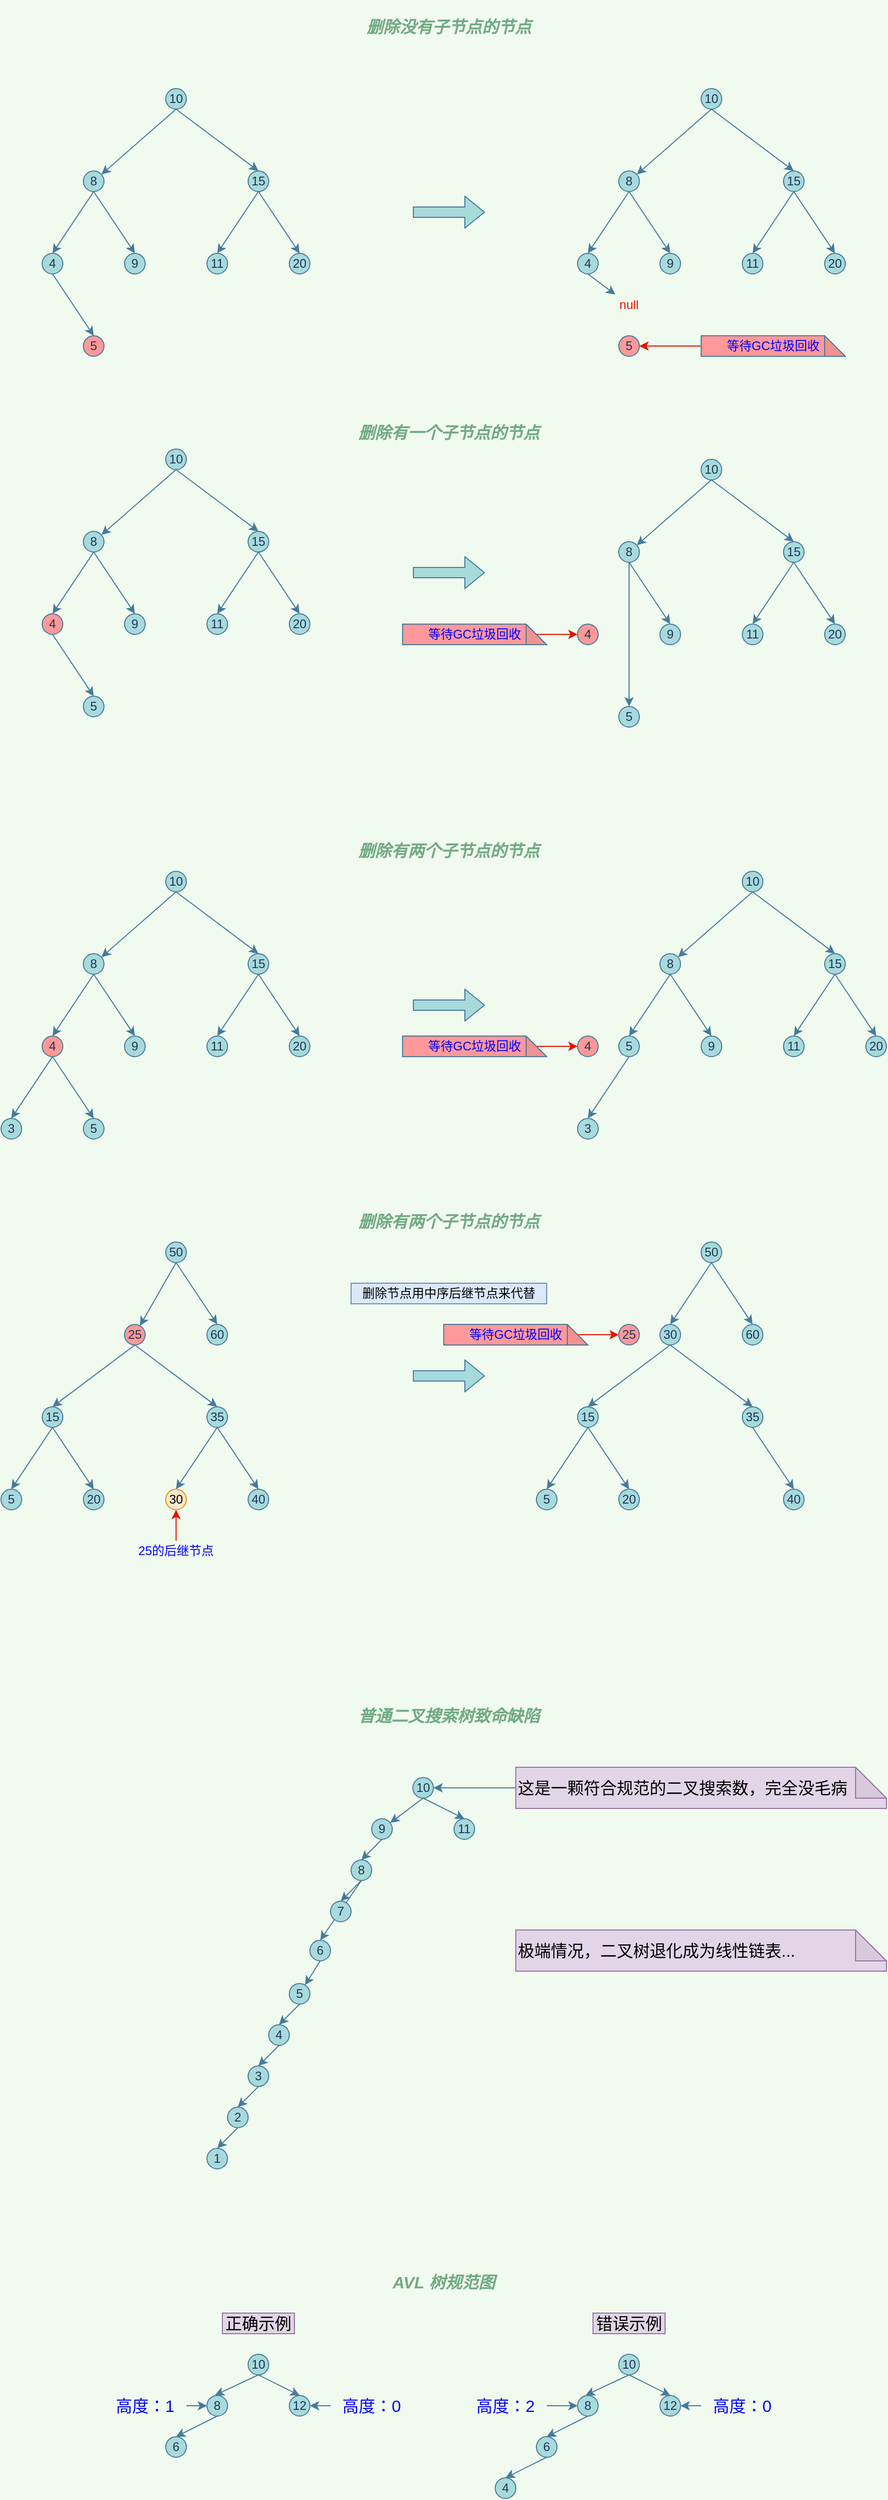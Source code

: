 <mxfile version="13.9.9" type="device"><diagram id="C5RBs43oDa-KdzZeNtuy" name="Page-1"><mxGraphModel dx="1173" dy="673" grid="1" gridSize="10" guides="1" tooltips="1" connect="1" arrows="1" fold="1" page="1" pageScale="1" pageWidth="1169" pageHeight="827" background="#F1FAEE" math="0" shadow="0"><root><mxCell id="WIyWlLk6GJQsqaUBKTNV-0"/><mxCell id="WIyWlLk6GJQsqaUBKTNV-1" parent="WIyWlLk6GJQsqaUBKTNV-0"/><mxCell id="NEAR9SsQcoE95t8kMLGT-8" style="rounded=1;sketch=0;orthogonalLoop=1;jettySize=auto;html=1;exitX=0.5;exitY=1;exitDx=0;exitDy=0;strokeColor=#457B9D;fillColor=#A8DADC;fontColor=#1D3557;" edge="1" parent="WIyWlLk6GJQsqaUBKTNV-1" source="NEAR9SsQcoE95t8kMLGT-0" target="NEAR9SsQcoE95t8kMLGT-2"><mxGeometry relative="1" as="geometry"/></mxCell><mxCell id="NEAR9SsQcoE95t8kMLGT-9" style="edgeStyle=none;rounded=1;sketch=0;orthogonalLoop=1;jettySize=auto;html=1;exitX=0.5;exitY=1;exitDx=0;exitDy=0;entryX=0.5;entryY=0;entryDx=0;entryDy=0;strokeColor=#457B9D;fillColor=#A8DADC;fontColor=#1D3557;" edge="1" parent="WIyWlLk6GJQsqaUBKTNV-1" source="NEAR9SsQcoE95t8kMLGT-0" target="NEAR9SsQcoE95t8kMLGT-1"><mxGeometry relative="1" as="geometry"/></mxCell><mxCell id="NEAR9SsQcoE95t8kMLGT-0" value="10" style="ellipse;whiteSpace=wrap;html=1;aspect=fixed;rounded=0;sketch=0;strokeColor=#457B9D;fillColor=#A8DADC;fontColor=#1D3557;" vertex="1" parent="WIyWlLk6GJQsqaUBKTNV-1"><mxGeometry x="310" y="110" width="20" height="20" as="geometry"/></mxCell><mxCell id="NEAR9SsQcoE95t8kMLGT-12" style="edgeStyle=none;rounded=1;sketch=0;orthogonalLoop=1;jettySize=auto;html=1;exitX=0.5;exitY=1;exitDx=0;exitDy=0;entryX=0.5;entryY=0;entryDx=0;entryDy=0;strokeColor=#457B9D;fillColor=#A8DADC;fontColor=#1D3557;" edge="1" parent="WIyWlLk6GJQsqaUBKTNV-1" source="NEAR9SsQcoE95t8kMLGT-1" target="NEAR9SsQcoE95t8kMLGT-6"><mxGeometry relative="1" as="geometry"/></mxCell><mxCell id="NEAR9SsQcoE95t8kMLGT-13" style="edgeStyle=none;rounded=1;sketch=0;orthogonalLoop=1;jettySize=auto;html=1;exitX=0.5;exitY=1;exitDx=0;exitDy=0;entryX=0.5;entryY=0;entryDx=0;entryDy=0;strokeColor=#457B9D;fillColor=#A8DADC;fontColor=#1D3557;" edge="1" parent="WIyWlLk6GJQsqaUBKTNV-1" source="NEAR9SsQcoE95t8kMLGT-1" target="NEAR9SsQcoE95t8kMLGT-7"><mxGeometry relative="1" as="geometry"/></mxCell><mxCell id="NEAR9SsQcoE95t8kMLGT-1" value="15" style="ellipse;whiteSpace=wrap;html=1;aspect=fixed;rounded=0;sketch=0;strokeColor=#457B9D;fillColor=#A8DADC;fontColor=#1D3557;" vertex="1" parent="WIyWlLk6GJQsqaUBKTNV-1"><mxGeometry x="390" y="190" width="20" height="20" as="geometry"/></mxCell><mxCell id="NEAR9SsQcoE95t8kMLGT-10" style="edgeStyle=none;rounded=1;sketch=0;orthogonalLoop=1;jettySize=auto;html=1;exitX=0.5;exitY=1;exitDx=0;exitDy=0;entryX=0.5;entryY=0;entryDx=0;entryDy=0;strokeColor=#457B9D;fillColor=#A8DADC;fontColor=#1D3557;" edge="1" parent="WIyWlLk6GJQsqaUBKTNV-1" source="NEAR9SsQcoE95t8kMLGT-2" target="NEAR9SsQcoE95t8kMLGT-4"><mxGeometry relative="1" as="geometry"/></mxCell><mxCell id="NEAR9SsQcoE95t8kMLGT-11" style="edgeStyle=none;rounded=1;sketch=0;orthogonalLoop=1;jettySize=auto;html=1;exitX=0.5;exitY=1;exitDx=0;exitDy=0;entryX=0.5;entryY=0;entryDx=0;entryDy=0;strokeColor=#457B9D;fillColor=#A8DADC;fontColor=#1D3557;" edge="1" parent="WIyWlLk6GJQsqaUBKTNV-1" source="NEAR9SsQcoE95t8kMLGT-2" target="NEAR9SsQcoE95t8kMLGT-5"><mxGeometry relative="1" as="geometry"/></mxCell><mxCell id="NEAR9SsQcoE95t8kMLGT-2" value="8" style="ellipse;whiteSpace=wrap;html=1;aspect=fixed;rounded=0;sketch=0;strokeColor=#457B9D;fillColor=#A8DADC;fontColor=#1D3557;" vertex="1" parent="WIyWlLk6GJQsqaUBKTNV-1"><mxGeometry x="230" y="190" width="20" height="20" as="geometry"/></mxCell><mxCell id="NEAR9SsQcoE95t8kMLGT-15" style="edgeStyle=none;rounded=1;sketch=0;orthogonalLoop=1;jettySize=auto;html=1;exitX=0.5;exitY=1;exitDx=0;exitDy=0;entryX=0.5;entryY=0;entryDx=0;entryDy=0;strokeColor=#457B9D;fillColor=#A8DADC;fontColor=#1D3557;" edge="1" parent="WIyWlLk6GJQsqaUBKTNV-1" source="NEAR9SsQcoE95t8kMLGT-4" target="NEAR9SsQcoE95t8kMLGT-14"><mxGeometry relative="1" as="geometry"/></mxCell><mxCell id="NEAR9SsQcoE95t8kMLGT-4" value="4" style="ellipse;whiteSpace=wrap;html=1;aspect=fixed;rounded=0;sketch=0;strokeColor=#457B9D;fillColor=#A8DADC;fontColor=#1D3557;" vertex="1" parent="WIyWlLk6GJQsqaUBKTNV-1"><mxGeometry x="190" y="270" width="20" height="20" as="geometry"/></mxCell><mxCell id="NEAR9SsQcoE95t8kMLGT-5" value="9" style="ellipse;whiteSpace=wrap;html=1;aspect=fixed;rounded=0;sketch=0;strokeColor=#457B9D;fillColor=#A8DADC;fontColor=#1D3557;" vertex="1" parent="WIyWlLk6GJQsqaUBKTNV-1"><mxGeometry x="270" y="270" width="20" height="20" as="geometry"/></mxCell><mxCell id="NEAR9SsQcoE95t8kMLGT-6" value="11" style="ellipse;whiteSpace=wrap;html=1;aspect=fixed;rounded=0;sketch=0;strokeColor=#457B9D;fillColor=#A8DADC;fontColor=#1D3557;" vertex="1" parent="WIyWlLk6GJQsqaUBKTNV-1"><mxGeometry x="350" y="270" width="20" height="20" as="geometry"/></mxCell><mxCell id="NEAR9SsQcoE95t8kMLGT-7" value="20" style="ellipse;whiteSpace=wrap;html=1;aspect=fixed;rounded=0;sketch=0;strokeColor=#457B9D;fillColor=#A8DADC;fontColor=#1D3557;" vertex="1" parent="WIyWlLk6GJQsqaUBKTNV-1"><mxGeometry x="430" y="270" width="20" height="20" as="geometry"/></mxCell><mxCell id="NEAR9SsQcoE95t8kMLGT-14" value="5" style="ellipse;whiteSpace=wrap;html=1;aspect=fixed;rounded=0;sketch=0;strokeColor=#457B9D;fontColor=#1D3557;fillColor=#FF9999;" vertex="1" parent="WIyWlLk6GJQsqaUBKTNV-1"><mxGeometry x="230" y="350" width="20" height="20" as="geometry"/></mxCell><mxCell id="NEAR9SsQcoE95t8kMLGT-16" value="" style="shape=flexArrow;endArrow=classic;html=1;strokeColor=#457B9D;fillColor=#A8DADC;fontColor=#1D3557;" edge="1" parent="WIyWlLk6GJQsqaUBKTNV-1"><mxGeometry width="50" height="50" relative="1" as="geometry"><mxPoint x="550" y="230" as="sourcePoint"/><mxPoint x="620" y="230" as="targetPoint"/></mxGeometry></mxCell><mxCell id="NEAR9SsQcoE95t8kMLGT-18" style="rounded=1;sketch=0;orthogonalLoop=1;jettySize=auto;html=1;exitX=0.5;exitY=1;exitDx=0;exitDy=0;strokeColor=#457B9D;fillColor=#A8DADC;fontColor=#1D3557;" edge="1" source="NEAR9SsQcoE95t8kMLGT-20" target="NEAR9SsQcoE95t8kMLGT-26" parent="WIyWlLk6GJQsqaUBKTNV-1"><mxGeometry relative="1" as="geometry"/></mxCell><mxCell id="NEAR9SsQcoE95t8kMLGT-19" style="edgeStyle=none;rounded=1;sketch=0;orthogonalLoop=1;jettySize=auto;html=1;exitX=0.5;exitY=1;exitDx=0;exitDy=0;entryX=0.5;entryY=0;entryDx=0;entryDy=0;strokeColor=#457B9D;fillColor=#A8DADC;fontColor=#1D3557;" edge="1" source="NEAR9SsQcoE95t8kMLGT-20" target="NEAR9SsQcoE95t8kMLGT-23" parent="WIyWlLk6GJQsqaUBKTNV-1"><mxGeometry relative="1" as="geometry"/></mxCell><mxCell id="NEAR9SsQcoE95t8kMLGT-20" value="10" style="ellipse;whiteSpace=wrap;html=1;aspect=fixed;rounded=0;sketch=0;strokeColor=#457B9D;fillColor=#A8DADC;fontColor=#1D3557;" vertex="1" parent="WIyWlLk6GJQsqaUBKTNV-1"><mxGeometry x="830" y="110" width="20" height="20" as="geometry"/></mxCell><mxCell id="NEAR9SsQcoE95t8kMLGT-21" style="edgeStyle=none;rounded=1;sketch=0;orthogonalLoop=1;jettySize=auto;html=1;exitX=0.5;exitY=1;exitDx=0;exitDy=0;entryX=0.5;entryY=0;entryDx=0;entryDy=0;strokeColor=#457B9D;fillColor=#A8DADC;fontColor=#1D3557;" edge="1" source="NEAR9SsQcoE95t8kMLGT-23" target="NEAR9SsQcoE95t8kMLGT-30" parent="WIyWlLk6GJQsqaUBKTNV-1"><mxGeometry relative="1" as="geometry"/></mxCell><mxCell id="NEAR9SsQcoE95t8kMLGT-22" style="edgeStyle=none;rounded=1;sketch=0;orthogonalLoop=1;jettySize=auto;html=1;exitX=0.5;exitY=1;exitDx=0;exitDy=0;entryX=0.5;entryY=0;entryDx=0;entryDy=0;strokeColor=#457B9D;fillColor=#A8DADC;fontColor=#1D3557;" edge="1" source="NEAR9SsQcoE95t8kMLGT-23" target="NEAR9SsQcoE95t8kMLGT-31" parent="WIyWlLk6GJQsqaUBKTNV-1"><mxGeometry relative="1" as="geometry"/></mxCell><mxCell id="NEAR9SsQcoE95t8kMLGT-23" value="15" style="ellipse;whiteSpace=wrap;html=1;aspect=fixed;rounded=0;sketch=0;strokeColor=#457B9D;fillColor=#A8DADC;fontColor=#1D3557;" vertex="1" parent="WIyWlLk6GJQsqaUBKTNV-1"><mxGeometry x="910" y="190" width="20" height="20" as="geometry"/></mxCell><mxCell id="NEAR9SsQcoE95t8kMLGT-24" style="edgeStyle=none;rounded=1;sketch=0;orthogonalLoop=1;jettySize=auto;html=1;exitX=0.5;exitY=1;exitDx=0;exitDy=0;entryX=0.5;entryY=0;entryDx=0;entryDy=0;strokeColor=#457B9D;fillColor=#A8DADC;fontColor=#1D3557;" edge="1" source="NEAR9SsQcoE95t8kMLGT-26" target="NEAR9SsQcoE95t8kMLGT-28" parent="WIyWlLk6GJQsqaUBKTNV-1"><mxGeometry relative="1" as="geometry"/></mxCell><mxCell id="NEAR9SsQcoE95t8kMLGT-25" style="edgeStyle=none;rounded=1;sketch=0;orthogonalLoop=1;jettySize=auto;html=1;exitX=0.5;exitY=1;exitDx=0;exitDy=0;entryX=0.5;entryY=0;entryDx=0;entryDy=0;strokeColor=#457B9D;fillColor=#A8DADC;fontColor=#1D3557;" edge="1" source="NEAR9SsQcoE95t8kMLGT-26" target="NEAR9SsQcoE95t8kMLGT-29" parent="WIyWlLk6GJQsqaUBKTNV-1"><mxGeometry relative="1" as="geometry"/></mxCell><mxCell id="NEAR9SsQcoE95t8kMLGT-26" value="8" style="ellipse;whiteSpace=wrap;html=1;aspect=fixed;rounded=0;sketch=0;strokeColor=#457B9D;fillColor=#A8DADC;fontColor=#1D3557;" vertex="1" parent="WIyWlLk6GJQsqaUBKTNV-1"><mxGeometry x="750" y="190" width="20" height="20" as="geometry"/></mxCell><mxCell id="NEAR9SsQcoE95t8kMLGT-27" style="edgeStyle=none;rounded=1;sketch=0;orthogonalLoop=1;jettySize=auto;html=1;exitX=0.5;exitY=1;exitDx=0;exitDy=0;strokeColor=#457B9D;fillColor=#A8DADC;fontColor=#1D3557;" edge="1" source="NEAR9SsQcoE95t8kMLGT-28" target="NEAR9SsQcoE95t8kMLGT-33" parent="WIyWlLk6GJQsqaUBKTNV-1"><mxGeometry relative="1" as="geometry"><mxPoint x="750" y="310" as="targetPoint"/></mxGeometry></mxCell><mxCell id="NEAR9SsQcoE95t8kMLGT-28" value="4" style="ellipse;whiteSpace=wrap;html=1;aspect=fixed;rounded=0;sketch=0;strokeColor=#457B9D;fillColor=#A8DADC;fontColor=#1D3557;" vertex="1" parent="WIyWlLk6GJQsqaUBKTNV-1"><mxGeometry x="710" y="270" width="20" height="20" as="geometry"/></mxCell><mxCell id="NEAR9SsQcoE95t8kMLGT-29" value="9" style="ellipse;whiteSpace=wrap;html=1;aspect=fixed;rounded=0;sketch=0;strokeColor=#457B9D;fillColor=#A8DADC;fontColor=#1D3557;" vertex="1" parent="WIyWlLk6GJQsqaUBKTNV-1"><mxGeometry x="790" y="270" width="20" height="20" as="geometry"/></mxCell><mxCell id="NEAR9SsQcoE95t8kMLGT-30" value="11" style="ellipse;whiteSpace=wrap;html=1;aspect=fixed;rounded=0;sketch=0;strokeColor=#457B9D;fillColor=#A8DADC;fontColor=#1D3557;" vertex="1" parent="WIyWlLk6GJQsqaUBKTNV-1"><mxGeometry x="870" y="270" width="20" height="20" as="geometry"/></mxCell><mxCell id="NEAR9SsQcoE95t8kMLGT-31" value="20" style="ellipse;whiteSpace=wrap;html=1;aspect=fixed;rounded=0;sketch=0;strokeColor=#457B9D;fillColor=#A8DADC;fontColor=#1D3557;" vertex="1" parent="WIyWlLk6GJQsqaUBKTNV-1"><mxGeometry x="950" y="270" width="20" height="20" as="geometry"/></mxCell><mxCell id="NEAR9SsQcoE95t8kMLGT-32" value="5" style="ellipse;whiteSpace=wrap;html=1;aspect=fixed;rounded=0;sketch=0;strokeColor=#457B9D;fontColor=#1D3557;fillColor=#FF9999;" vertex="1" parent="WIyWlLk6GJQsqaUBKTNV-1"><mxGeometry x="750" y="350" width="20" height="20" as="geometry"/></mxCell><mxCell id="NEAR9SsQcoE95t8kMLGT-33" value="null" style="text;strokeColor=none;fillColor=none;align=center;verticalAlign=middle;rounded=0;whiteSpace=wrap;html=1;spacing=0;fontColor=#E51400;" vertex="1" parent="WIyWlLk6GJQsqaUBKTNV-1"><mxGeometry x="740" y="310" width="40" height="20" as="geometry"/></mxCell><mxCell id="NEAR9SsQcoE95t8kMLGT-35" style="edgeStyle=none;rounded=1;sketch=0;orthogonalLoop=1;jettySize=auto;html=1;exitX=0;exitY=0.5;exitDx=0;exitDy=0;exitPerimeter=0;entryX=1;entryY=0.5;entryDx=0;entryDy=0;fillColor=#A8DADC;fontColor=#0000FF;strokeColor=#E51400;" edge="1" parent="WIyWlLk6GJQsqaUBKTNV-1" source="NEAR9SsQcoE95t8kMLGT-34" target="NEAR9SsQcoE95t8kMLGT-32"><mxGeometry relative="1" as="geometry"/></mxCell><mxCell id="NEAR9SsQcoE95t8kMLGT-34" value="等待GC垃圾回收&lt;br&gt;" style="shape=note;whiteSpace=wrap;html=1;backgroundOutline=1;darkOpacity=0.05;rounded=0;sketch=0;strokeColor=#457B9D;fillColor=#FF9999;align=center;fontColor=#0000FF;" vertex="1" parent="WIyWlLk6GJQsqaUBKTNV-1"><mxGeometry x="830" y="350" width="140" height="20" as="geometry"/></mxCell><mxCell id="NEAR9SsQcoE95t8kMLGT-36" style="rounded=1;sketch=0;orthogonalLoop=1;jettySize=auto;html=1;exitX=0.5;exitY=1;exitDx=0;exitDy=0;strokeColor=#457B9D;fillColor=#A8DADC;fontColor=#1D3557;" edge="1" source="NEAR9SsQcoE95t8kMLGT-38" target="NEAR9SsQcoE95t8kMLGT-44" parent="WIyWlLk6GJQsqaUBKTNV-1"><mxGeometry relative="1" as="geometry"/></mxCell><mxCell id="NEAR9SsQcoE95t8kMLGT-37" style="edgeStyle=none;rounded=1;sketch=0;orthogonalLoop=1;jettySize=auto;html=1;exitX=0.5;exitY=1;exitDx=0;exitDy=0;entryX=0.5;entryY=0;entryDx=0;entryDy=0;strokeColor=#457B9D;fillColor=#A8DADC;fontColor=#1D3557;" edge="1" source="NEAR9SsQcoE95t8kMLGT-38" target="NEAR9SsQcoE95t8kMLGT-41" parent="WIyWlLk6GJQsqaUBKTNV-1"><mxGeometry relative="1" as="geometry"/></mxCell><mxCell id="NEAR9SsQcoE95t8kMLGT-38" value="10" style="ellipse;whiteSpace=wrap;html=1;aspect=fixed;rounded=0;sketch=0;strokeColor=#457B9D;fillColor=#A8DADC;fontColor=#1D3557;" vertex="1" parent="WIyWlLk6GJQsqaUBKTNV-1"><mxGeometry x="310" y="460" width="20" height="20" as="geometry"/></mxCell><mxCell id="NEAR9SsQcoE95t8kMLGT-39" style="edgeStyle=none;rounded=1;sketch=0;orthogonalLoop=1;jettySize=auto;html=1;exitX=0.5;exitY=1;exitDx=0;exitDy=0;entryX=0.5;entryY=0;entryDx=0;entryDy=0;strokeColor=#457B9D;fillColor=#A8DADC;fontColor=#1D3557;" edge="1" source="NEAR9SsQcoE95t8kMLGT-41" target="NEAR9SsQcoE95t8kMLGT-48" parent="WIyWlLk6GJQsqaUBKTNV-1"><mxGeometry relative="1" as="geometry"/></mxCell><mxCell id="NEAR9SsQcoE95t8kMLGT-40" style="edgeStyle=none;rounded=1;sketch=0;orthogonalLoop=1;jettySize=auto;html=1;exitX=0.5;exitY=1;exitDx=0;exitDy=0;entryX=0.5;entryY=0;entryDx=0;entryDy=0;strokeColor=#457B9D;fillColor=#A8DADC;fontColor=#1D3557;" edge="1" source="NEAR9SsQcoE95t8kMLGT-41" target="NEAR9SsQcoE95t8kMLGT-49" parent="WIyWlLk6GJQsqaUBKTNV-1"><mxGeometry relative="1" as="geometry"/></mxCell><mxCell id="NEAR9SsQcoE95t8kMLGT-41" value="15" style="ellipse;whiteSpace=wrap;html=1;aspect=fixed;rounded=0;sketch=0;strokeColor=#457B9D;fillColor=#A8DADC;fontColor=#1D3557;" vertex="1" parent="WIyWlLk6GJQsqaUBKTNV-1"><mxGeometry x="390" y="540" width="20" height="20" as="geometry"/></mxCell><mxCell id="NEAR9SsQcoE95t8kMLGT-42" style="edgeStyle=none;rounded=1;sketch=0;orthogonalLoop=1;jettySize=auto;html=1;exitX=0.5;exitY=1;exitDx=0;exitDy=0;entryX=0.5;entryY=0;entryDx=0;entryDy=0;strokeColor=#457B9D;fillColor=#A8DADC;fontColor=#1D3557;" edge="1" source="NEAR9SsQcoE95t8kMLGT-44" target="NEAR9SsQcoE95t8kMLGT-46" parent="WIyWlLk6GJQsqaUBKTNV-1"><mxGeometry relative="1" as="geometry"/></mxCell><mxCell id="NEAR9SsQcoE95t8kMLGT-43" style="edgeStyle=none;rounded=1;sketch=0;orthogonalLoop=1;jettySize=auto;html=1;exitX=0.5;exitY=1;exitDx=0;exitDy=0;entryX=0.5;entryY=0;entryDx=0;entryDy=0;strokeColor=#457B9D;fillColor=#A8DADC;fontColor=#1D3557;" edge="1" source="NEAR9SsQcoE95t8kMLGT-44" target="NEAR9SsQcoE95t8kMLGT-47" parent="WIyWlLk6GJQsqaUBKTNV-1"><mxGeometry relative="1" as="geometry"/></mxCell><mxCell id="NEAR9SsQcoE95t8kMLGT-44" value="8" style="ellipse;whiteSpace=wrap;html=1;aspect=fixed;rounded=0;sketch=0;strokeColor=#457B9D;fillColor=#A8DADC;fontColor=#1D3557;" vertex="1" parent="WIyWlLk6GJQsqaUBKTNV-1"><mxGeometry x="230" y="540" width="20" height="20" as="geometry"/></mxCell><mxCell id="NEAR9SsQcoE95t8kMLGT-45" style="edgeStyle=none;rounded=1;sketch=0;orthogonalLoop=1;jettySize=auto;html=1;exitX=0.5;exitY=1;exitDx=0;exitDy=0;entryX=0.5;entryY=0;entryDx=0;entryDy=0;strokeColor=#457B9D;fillColor=#A8DADC;fontColor=#1D3557;" edge="1" source="NEAR9SsQcoE95t8kMLGT-46" target="NEAR9SsQcoE95t8kMLGT-50" parent="WIyWlLk6GJQsqaUBKTNV-1"><mxGeometry relative="1" as="geometry"/></mxCell><mxCell id="NEAR9SsQcoE95t8kMLGT-46" value="4" style="ellipse;whiteSpace=wrap;html=1;aspect=fixed;rounded=0;sketch=0;strokeColor=#457B9D;fontColor=#1D3557;fillColor=#FF9999;" vertex="1" parent="WIyWlLk6GJQsqaUBKTNV-1"><mxGeometry x="190" y="620" width="20" height="20" as="geometry"/></mxCell><mxCell id="NEAR9SsQcoE95t8kMLGT-47" value="9" style="ellipse;whiteSpace=wrap;html=1;aspect=fixed;rounded=0;sketch=0;strokeColor=#457B9D;fillColor=#A8DADC;fontColor=#1D3557;" vertex="1" parent="WIyWlLk6GJQsqaUBKTNV-1"><mxGeometry x="270" y="620" width="20" height="20" as="geometry"/></mxCell><mxCell id="NEAR9SsQcoE95t8kMLGT-48" value="11" style="ellipse;whiteSpace=wrap;html=1;aspect=fixed;rounded=0;sketch=0;strokeColor=#457B9D;fillColor=#A8DADC;fontColor=#1D3557;" vertex="1" parent="WIyWlLk6GJQsqaUBKTNV-1"><mxGeometry x="350" y="620" width="20" height="20" as="geometry"/></mxCell><mxCell id="NEAR9SsQcoE95t8kMLGT-49" value="20" style="ellipse;whiteSpace=wrap;html=1;aspect=fixed;rounded=0;sketch=0;strokeColor=#457B9D;fillColor=#A8DADC;fontColor=#1D3557;" vertex="1" parent="WIyWlLk6GJQsqaUBKTNV-1"><mxGeometry x="430" y="620" width="20" height="20" as="geometry"/></mxCell><mxCell id="NEAR9SsQcoE95t8kMLGT-50" value="5" style="ellipse;whiteSpace=wrap;html=1;aspect=fixed;rounded=0;sketch=0;strokeColor=#457B9D;fontColor=#1D3557;fillColor=#A8DADC;" vertex="1" parent="WIyWlLk6GJQsqaUBKTNV-1"><mxGeometry x="230" y="700" width="20" height="20" as="geometry"/></mxCell><mxCell id="NEAR9SsQcoE95t8kMLGT-51" value="" style="shape=flexArrow;endArrow=classic;html=1;strokeColor=#457B9D;fillColor=#A8DADC;fontColor=#1D3557;" edge="1" parent="WIyWlLk6GJQsqaUBKTNV-1"><mxGeometry width="50" height="50" relative="1" as="geometry"><mxPoint x="550" y="580" as="sourcePoint"/><mxPoint x="620" y="580" as="targetPoint"/></mxGeometry></mxCell><mxCell id="NEAR9SsQcoE95t8kMLGT-52" style="rounded=1;sketch=0;orthogonalLoop=1;jettySize=auto;html=1;exitX=0.5;exitY=1;exitDx=0;exitDy=0;strokeColor=#457B9D;fillColor=#A8DADC;fontColor=#1D3557;" edge="1" source="NEAR9SsQcoE95t8kMLGT-54" target="NEAR9SsQcoE95t8kMLGT-60" parent="WIyWlLk6GJQsqaUBKTNV-1"><mxGeometry relative="1" as="geometry"/></mxCell><mxCell id="NEAR9SsQcoE95t8kMLGT-53" style="edgeStyle=none;rounded=1;sketch=0;orthogonalLoop=1;jettySize=auto;html=1;exitX=0.5;exitY=1;exitDx=0;exitDy=0;entryX=0.5;entryY=0;entryDx=0;entryDy=0;strokeColor=#457B9D;fillColor=#A8DADC;fontColor=#1D3557;" edge="1" source="NEAR9SsQcoE95t8kMLGT-54" target="NEAR9SsQcoE95t8kMLGT-57" parent="WIyWlLk6GJQsqaUBKTNV-1"><mxGeometry relative="1" as="geometry"/></mxCell><mxCell id="NEAR9SsQcoE95t8kMLGT-54" value="10" style="ellipse;whiteSpace=wrap;html=1;aspect=fixed;rounded=0;sketch=0;strokeColor=#457B9D;fillColor=#A8DADC;fontColor=#1D3557;" vertex="1" parent="WIyWlLk6GJQsqaUBKTNV-1"><mxGeometry x="830" y="470" width="20" height="20" as="geometry"/></mxCell><mxCell id="NEAR9SsQcoE95t8kMLGT-55" style="edgeStyle=none;rounded=1;sketch=0;orthogonalLoop=1;jettySize=auto;html=1;exitX=0.5;exitY=1;exitDx=0;exitDy=0;entryX=0.5;entryY=0;entryDx=0;entryDy=0;strokeColor=#457B9D;fillColor=#A8DADC;fontColor=#1D3557;" edge="1" source="NEAR9SsQcoE95t8kMLGT-57" target="NEAR9SsQcoE95t8kMLGT-64" parent="WIyWlLk6GJQsqaUBKTNV-1"><mxGeometry relative="1" as="geometry"/></mxCell><mxCell id="NEAR9SsQcoE95t8kMLGT-56" style="edgeStyle=none;rounded=1;sketch=0;orthogonalLoop=1;jettySize=auto;html=1;exitX=0.5;exitY=1;exitDx=0;exitDy=0;entryX=0.5;entryY=0;entryDx=0;entryDy=0;strokeColor=#457B9D;fillColor=#A8DADC;fontColor=#1D3557;" edge="1" source="NEAR9SsQcoE95t8kMLGT-57" target="NEAR9SsQcoE95t8kMLGT-65" parent="WIyWlLk6GJQsqaUBKTNV-1"><mxGeometry relative="1" as="geometry"/></mxCell><mxCell id="NEAR9SsQcoE95t8kMLGT-57" value="15" style="ellipse;whiteSpace=wrap;html=1;aspect=fixed;rounded=0;sketch=0;strokeColor=#457B9D;fillColor=#A8DADC;fontColor=#1D3557;" vertex="1" parent="WIyWlLk6GJQsqaUBKTNV-1"><mxGeometry x="910" y="550" width="20" height="20" as="geometry"/></mxCell><mxCell id="NEAR9SsQcoE95t8kMLGT-59" style="edgeStyle=none;rounded=1;sketch=0;orthogonalLoop=1;jettySize=auto;html=1;exitX=0.5;exitY=1;exitDx=0;exitDy=0;entryX=0.5;entryY=0;entryDx=0;entryDy=0;strokeColor=#457B9D;fillColor=#A8DADC;fontColor=#1D3557;" edge="1" source="NEAR9SsQcoE95t8kMLGT-60" target="NEAR9SsQcoE95t8kMLGT-63" parent="WIyWlLk6GJQsqaUBKTNV-1"><mxGeometry relative="1" as="geometry"/></mxCell><mxCell id="NEAR9SsQcoE95t8kMLGT-60" value="8" style="ellipse;whiteSpace=wrap;html=1;aspect=fixed;rounded=0;sketch=0;strokeColor=#457B9D;fillColor=#A8DADC;fontColor=#1D3557;" vertex="1" parent="WIyWlLk6GJQsqaUBKTNV-1"><mxGeometry x="750" y="550" width="20" height="20" as="geometry"/></mxCell><mxCell id="NEAR9SsQcoE95t8kMLGT-61" style="edgeStyle=none;rounded=1;sketch=0;orthogonalLoop=1;jettySize=auto;html=1;exitX=0.5;exitY=1;exitDx=0;exitDy=0;entryX=0.5;entryY=0;entryDx=0;entryDy=0;strokeColor=#457B9D;fillColor=#A8DADC;fontColor=#1D3557;" edge="1" source="NEAR9SsQcoE95t8kMLGT-60" target="NEAR9SsQcoE95t8kMLGT-66" parent="WIyWlLk6GJQsqaUBKTNV-1"><mxGeometry relative="1" as="geometry"/></mxCell><mxCell id="NEAR9SsQcoE95t8kMLGT-62" value="4" style="ellipse;whiteSpace=wrap;html=1;aspect=fixed;rounded=0;sketch=0;strokeColor=#457B9D;fontColor=#1D3557;fillColor=#FF9999;" vertex="1" parent="WIyWlLk6GJQsqaUBKTNV-1"><mxGeometry x="710" y="630" width="20" height="20" as="geometry"/></mxCell><mxCell id="NEAR9SsQcoE95t8kMLGT-63" value="9" style="ellipse;whiteSpace=wrap;html=1;aspect=fixed;rounded=0;sketch=0;strokeColor=#457B9D;fillColor=#A8DADC;fontColor=#1D3557;" vertex="1" parent="WIyWlLk6GJQsqaUBKTNV-1"><mxGeometry x="790" y="630" width="20" height="20" as="geometry"/></mxCell><mxCell id="NEAR9SsQcoE95t8kMLGT-64" value="11" style="ellipse;whiteSpace=wrap;html=1;aspect=fixed;rounded=0;sketch=0;strokeColor=#457B9D;fillColor=#A8DADC;fontColor=#1D3557;" vertex="1" parent="WIyWlLk6GJQsqaUBKTNV-1"><mxGeometry x="870" y="630" width="20" height="20" as="geometry"/></mxCell><mxCell id="NEAR9SsQcoE95t8kMLGT-65" value="20" style="ellipse;whiteSpace=wrap;html=1;aspect=fixed;rounded=0;sketch=0;strokeColor=#457B9D;fillColor=#A8DADC;fontColor=#1D3557;" vertex="1" parent="WIyWlLk6GJQsqaUBKTNV-1"><mxGeometry x="950" y="630" width="20" height="20" as="geometry"/></mxCell><mxCell id="NEAR9SsQcoE95t8kMLGT-66" value="5" style="ellipse;whiteSpace=wrap;html=1;aspect=fixed;rounded=0;sketch=0;strokeColor=#457B9D;fontColor=#1D3557;fillColor=#A8DADC;" vertex="1" parent="WIyWlLk6GJQsqaUBKTNV-1"><mxGeometry x="750" y="710" width="20" height="20" as="geometry"/></mxCell><mxCell id="NEAR9SsQcoE95t8kMLGT-67" style="edgeStyle=none;rounded=1;sketch=0;orthogonalLoop=1;jettySize=auto;html=1;exitX=0;exitY=0;exitDx=130;exitDy=10;exitPerimeter=0;fillColor=#A8DADC;fontColor=#0000FF;strokeColor=#E51400;" edge="1" parent="WIyWlLk6GJQsqaUBKTNV-1" source="NEAR9SsQcoE95t8kMLGT-68" target="NEAR9SsQcoE95t8kMLGT-62"><mxGeometry relative="1" as="geometry"><mxPoint x="700" y="690" as="targetPoint"/></mxGeometry></mxCell><mxCell id="NEAR9SsQcoE95t8kMLGT-68" value="等待GC垃圾回收&lt;br&gt;" style="shape=note;whiteSpace=wrap;html=1;backgroundOutline=1;darkOpacity=0.05;rounded=0;sketch=0;strokeColor=#457B9D;fillColor=#FF9999;align=center;fontColor=#0000FF;" vertex="1" parent="WIyWlLk6GJQsqaUBKTNV-1"><mxGeometry x="540" y="630" width="140" height="20" as="geometry"/></mxCell><mxCell id="NEAR9SsQcoE95t8kMLGT-69" value="&lt;pre style=&quot;color: rgb(168, 175, 190); font-family: 文泉驿等宽微米黑, monospace; font-size: 12pt;&quot;&gt;&lt;span style=&quot;color: #71aa84 ; font-weight: bold ; font-style: italic&quot;&gt;删除没有子节点的节点&lt;/span&gt;&lt;/pre&gt;" style="text;html=1;strokeColor=none;fillColor=none;align=center;verticalAlign=middle;whiteSpace=wrap;rounded=0;sketch=0;fontColor=#0000FF;labelBackgroundColor=none;" vertex="1" parent="WIyWlLk6GJQsqaUBKTNV-1"><mxGeometry x="490" y="40" width="190" height="20" as="geometry"/></mxCell><mxCell id="NEAR9SsQcoE95t8kMLGT-70" value="&lt;pre style=&quot;color: rgb(168 , 175 , 190) ; font-family: , monospace ; font-size: 12pt&quot;&gt;&lt;pre style=&quot;font-size: 12pt;&quot;&gt;&lt;span style=&quot;color: #71aa84 ; font-weight: bold ; font-style: italic&quot;&gt;删除有一个子节点的节点&lt;/span&gt;&lt;/pre&gt;&lt;/pre&gt;" style="text;html=1;strokeColor=none;fillColor=none;align=center;verticalAlign=middle;whiteSpace=wrap;rounded=0;sketch=0;fontColor=#0000FF;labelBackgroundColor=none;" vertex="1" parent="WIyWlLk6GJQsqaUBKTNV-1"><mxGeometry x="485" y="434" width="200" height="20" as="geometry"/></mxCell><mxCell id="NEAR9SsQcoE95t8kMLGT-72" value="&lt;pre style=&quot;color: rgb(168 , 175 , 190) ; font-family: , monospace ; font-size: 12pt&quot;&gt;&lt;pre style=&quot;font-size: 12pt&quot;&gt;&lt;span style=&quot;color: #71aa84 ; font-weight: bold ; font-style: italic&quot;&gt;删除有两个子节点的节点&lt;/span&gt;&lt;/pre&gt;&lt;/pre&gt;" style="text;html=1;strokeColor=none;fillColor=none;align=center;verticalAlign=middle;whiteSpace=wrap;rounded=0;sketch=0;fontColor=#0000FF;labelBackgroundColor=none;" vertex="1" parent="WIyWlLk6GJQsqaUBKTNV-1"><mxGeometry x="485" y="840" width="200" height="20" as="geometry"/></mxCell><mxCell id="NEAR9SsQcoE95t8kMLGT-73" value="" style="shape=flexArrow;endArrow=classic;html=1;strokeColor=#457B9D;fillColor=#A8DADC;fontColor=#1D3557;" edge="1" parent="WIyWlLk6GJQsqaUBKTNV-1"><mxGeometry width="50" height="50" relative="1" as="geometry"><mxPoint x="550" y="1000" as="sourcePoint"/><mxPoint x="620" y="1000" as="targetPoint"/></mxGeometry></mxCell><mxCell id="NEAR9SsQcoE95t8kMLGT-74" style="rounded=1;sketch=0;orthogonalLoop=1;jettySize=auto;html=1;exitX=0.5;exitY=1;exitDx=0;exitDy=0;strokeColor=#457B9D;fillColor=#A8DADC;fontColor=#1D3557;" edge="1" source="NEAR9SsQcoE95t8kMLGT-76" target="NEAR9SsQcoE95t8kMLGT-82" parent="WIyWlLk6GJQsqaUBKTNV-1"><mxGeometry relative="1" as="geometry"/></mxCell><mxCell id="NEAR9SsQcoE95t8kMLGT-75" style="edgeStyle=none;rounded=1;sketch=0;orthogonalLoop=1;jettySize=auto;html=1;exitX=0.5;exitY=1;exitDx=0;exitDy=0;entryX=0.5;entryY=0;entryDx=0;entryDy=0;strokeColor=#457B9D;fillColor=#A8DADC;fontColor=#1D3557;" edge="1" source="NEAR9SsQcoE95t8kMLGT-76" target="NEAR9SsQcoE95t8kMLGT-79" parent="WIyWlLk6GJQsqaUBKTNV-1"><mxGeometry relative="1" as="geometry"/></mxCell><mxCell id="NEAR9SsQcoE95t8kMLGT-76" value="10" style="ellipse;whiteSpace=wrap;html=1;aspect=fixed;rounded=0;sketch=0;strokeColor=#457B9D;fillColor=#A8DADC;fontColor=#1D3557;" vertex="1" parent="WIyWlLk6GJQsqaUBKTNV-1"><mxGeometry x="310" y="870" width="20" height="20" as="geometry"/></mxCell><mxCell id="NEAR9SsQcoE95t8kMLGT-77" style="edgeStyle=none;rounded=1;sketch=0;orthogonalLoop=1;jettySize=auto;html=1;exitX=0.5;exitY=1;exitDx=0;exitDy=0;entryX=0.5;entryY=0;entryDx=0;entryDy=0;strokeColor=#457B9D;fillColor=#A8DADC;fontColor=#1D3557;" edge="1" source="NEAR9SsQcoE95t8kMLGT-79" target="NEAR9SsQcoE95t8kMLGT-86" parent="WIyWlLk6GJQsqaUBKTNV-1"><mxGeometry relative="1" as="geometry"/></mxCell><mxCell id="NEAR9SsQcoE95t8kMLGT-78" style="edgeStyle=none;rounded=1;sketch=0;orthogonalLoop=1;jettySize=auto;html=1;exitX=0.5;exitY=1;exitDx=0;exitDy=0;entryX=0.5;entryY=0;entryDx=0;entryDy=0;strokeColor=#457B9D;fillColor=#A8DADC;fontColor=#1D3557;" edge="1" source="NEAR9SsQcoE95t8kMLGT-79" target="NEAR9SsQcoE95t8kMLGT-87" parent="WIyWlLk6GJQsqaUBKTNV-1"><mxGeometry relative="1" as="geometry"/></mxCell><mxCell id="NEAR9SsQcoE95t8kMLGT-79" value="15" style="ellipse;whiteSpace=wrap;html=1;aspect=fixed;rounded=0;sketch=0;strokeColor=#457B9D;fillColor=#A8DADC;fontColor=#1D3557;" vertex="1" parent="WIyWlLk6GJQsqaUBKTNV-1"><mxGeometry x="390" y="950" width="20" height="20" as="geometry"/></mxCell><mxCell id="NEAR9SsQcoE95t8kMLGT-80" style="edgeStyle=none;rounded=1;sketch=0;orthogonalLoop=1;jettySize=auto;html=1;exitX=0.5;exitY=1;exitDx=0;exitDy=0;entryX=0.5;entryY=0;entryDx=0;entryDy=0;strokeColor=#457B9D;fillColor=#A8DADC;fontColor=#1D3557;" edge="1" source="NEAR9SsQcoE95t8kMLGT-82" target="NEAR9SsQcoE95t8kMLGT-84" parent="WIyWlLk6GJQsqaUBKTNV-1"><mxGeometry relative="1" as="geometry"/></mxCell><mxCell id="NEAR9SsQcoE95t8kMLGT-81" style="edgeStyle=none;rounded=1;sketch=0;orthogonalLoop=1;jettySize=auto;html=1;exitX=0.5;exitY=1;exitDx=0;exitDy=0;entryX=0.5;entryY=0;entryDx=0;entryDy=0;strokeColor=#457B9D;fillColor=#A8DADC;fontColor=#1D3557;" edge="1" source="NEAR9SsQcoE95t8kMLGT-82" target="NEAR9SsQcoE95t8kMLGT-85" parent="WIyWlLk6GJQsqaUBKTNV-1"><mxGeometry relative="1" as="geometry"/></mxCell><mxCell id="NEAR9SsQcoE95t8kMLGT-82" value="8" style="ellipse;whiteSpace=wrap;html=1;aspect=fixed;rounded=0;sketch=0;strokeColor=#457B9D;fillColor=#A8DADC;fontColor=#1D3557;" vertex="1" parent="WIyWlLk6GJQsqaUBKTNV-1"><mxGeometry x="230" y="950" width="20" height="20" as="geometry"/></mxCell><mxCell id="NEAR9SsQcoE95t8kMLGT-83" style="edgeStyle=none;rounded=1;sketch=0;orthogonalLoop=1;jettySize=auto;html=1;exitX=0.5;exitY=1;exitDx=0;exitDy=0;entryX=0.5;entryY=0;entryDx=0;entryDy=0;strokeColor=#457B9D;fillColor=#A8DADC;fontColor=#1D3557;" edge="1" source="NEAR9SsQcoE95t8kMLGT-84" target="NEAR9SsQcoE95t8kMLGT-88" parent="WIyWlLk6GJQsqaUBKTNV-1"><mxGeometry relative="1" as="geometry"/></mxCell><mxCell id="NEAR9SsQcoE95t8kMLGT-90" style="edgeStyle=none;rounded=1;sketch=0;orthogonalLoop=1;jettySize=auto;html=1;exitX=0.5;exitY=1;exitDx=0;exitDy=0;entryX=0.5;entryY=0;entryDx=0;entryDy=0;fillColor=#A8DADC;fontColor=#0000FF;strokeColor=#457B9D;" edge="1" parent="WIyWlLk6GJQsqaUBKTNV-1" source="NEAR9SsQcoE95t8kMLGT-84" target="NEAR9SsQcoE95t8kMLGT-89"><mxGeometry relative="1" as="geometry"/></mxCell><mxCell id="NEAR9SsQcoE95t8kMLGT-84" value="4" style="ellipse;whiteSpace=wrap;html=1;aspect=fixed;rounded=0;sketch=0;strokeColor=#457B9D;fontColor=#1D3557;fillColor=#FF9999;" vertex="1" parent="WIyWlLk6GJQsqaUBKTNV-1"><mxGeometry x="190" y="1030" width="20" height="20" as="geometry"/></mxCell><mxCell id="NEAR9SsQcoE95t8kMLGT-85" value="9" style="ellipse;whiteSpace=wrap;html=1;aspect=fixed;rounded=0;sketch=0;strokeColor=#457B9D;fillColor=#A8DADC;fontColor=#1D3557;" vertex="1" parent="WIyWlLk6GJQsqaUBKTNV-1"><mxGeometry x="270" y="1030" width="20" height="20" as="geometry"/></mxCell><mxCell id="NEAR9SsQcoE95t8kMLGT-86" value="11" style="ellipse;whiteSpace=wrap;html=1;aspect=fixed;rounded=0;sketch=0;strokeColor=#457B9D;fillColor=#A8DADC;fontColor=#1D3557;" vertex="1" parent="WIyWlLk6GJQsqaUBKTNV-1"><mxGeometry x="350" y="1030" width="20" height="20" as="geometry"/></mxCell><mxCell id="NEAR9SsQcoE95t8kMLGT-87" value="20" style="ellipse;whiteSpace=wrap;html=1;aspect=fixed;rounded=0;sketch=0;strokeColor=#457B9D;fillColor=#A8DADC;fontColor=#1D3557;" vertex="1" parent="WIyWlLk6GJQsqaUBKTNV-1"><mxGeometry x="430" y="1030" width="20" height="20" as="geometry"/></mxCell><mxCell id="NEAR9SsQcoE95t8kMLGT-88" value="5" style="ellipse;whiteSpace=wrap;html=1;aspect=fixed;rounded=0;sketch=0;strokeColor=#457B9D;fontColor=#1D3557;fillColor=#A8DADC;" vertex="1" parent="WIyWlLk6GJQsqaUBKTNV-1"><mxGeometry x="230" y="1110" width="20" height="20" as="geometry"/></mxCell><mxCell id="NEAR9SsQcoE95t8kMLGT-89" value="3" style="ellipse;whiteSpace=wrap;html=1;aspect=fixed;rounded=0;sketch=0;strokeColor=#457B9D;fontColor=#1D3557;fillColor=#A8DADC;" vertex="1" parent="WIyWlLk6GJQsqaUBKTNV-1"><mxGeometry x="150" y="1110" width="20" height="20" as="geometry"/></mxCell><mxCell id="NEAR9SsQcoE95t8kMLGT-91" style="rounded=1;sketch=0;orthogonalLoop=1;jettySize=auto;html=1;exitX=0.5;exitY=1;exitDx=0;exitDy=0;strokeColor=#457B9D;fillColor=#A8DADC;fontColor=#1D3557;" edge="1" source="NEAR9SsQcoE95t8kMLGT-93" target="NEAR9SsQcoE95t8kMLGT-99" parent="WIyWlLk6GJQsqaUBKTNV-1"><mxGeometry relative="1" as="geometry"/></mxCell><mxCell id="NEAR9SsQcoE95t8kMLGT-92" style="edgeStyle=none;rounded=1;sketch=0;orthogonalLoop=1;jettySize=auto;html=1;exitX=0.5;exitY=1;exitDx=0;exitDy=0;entryX=0.5;entryY=0;entryDx=0;entryDy=0;strokeColor=#457B9D;fillColor=#A8DADC;fontColor=#1D3557;" edge="1" source="NEAR9SsQcoE95t8kMLGT-93" target="NEAR9SsQcoE95t8kMLGT-96" parent="WIyWlLk6GJQsqaUBKTNV-1"><mxGeometry relative="1" as="geometry"/></mxCell><mxCell id="NEAR9SsQcoE95t8kMLGT-93" value="10" style="ellipse;whiteSpace=wrap;html=1;aspect=fixed;rounded=0;sketch=0;strokeColor=#457B9D;fillColor=#A8DADC;fontColor=#1D3557;" vertex="1" parent="WIyWlLk6GJQsqaUBKTNV-1"><mxGeometry x="870" y="870" width="20" height="20" as="geometry"/></mxCell><mxCell id="NEAR9SsQcoE95t8kMLGT-94" style="edgeStyle=none;rounded=1;sketch=0;orthogonalLoop=1;jettySize=auto;html=1;exitX=0.5;exitY=1;exitDx=0;exitDy=0;entryX=0.5;entryY=0;entryDx=0;entryDy=0;strokeColor=#457B9D;fillColor=#A8DADC;fontColor=#1D3557;" edge="1" source="NEAR9SsQcoE95t8kMLGT-96" target="NEAR9SsQcoE95t8kMLGT-104" parent="WIyWlLk6GJQsqaUBKTNV-1"><mxGeometry relative="1" as="geometry"/></mxCell><mxCell id="NEAR9SsQcoE95t8kMLGT-95" style="edgeStyle=none;rounded=1;sketch=0;orthogonalLoop=1;jettySize=auto;html=1;exitX=0.5;exitY=1;exitDx=0;exitDy=0;entryX=0.5;entryY=0;entryDx=0;entryDy=0;strokeColor=#457B9D;fillColor=#A8DADC;fontColor=#1D3557;" edge="1" source="NEAR9SsQcoE95t8kMLGT-96" target="NEAR9SsQcoE95t8kMLGT-105" parent="WIyWlLk6GJQsqaUBKTNV-1"><mxGeometry relative="1" as="geometry"/></mxCell><mxCell id="NEAR9SsQcoE95t8kMLGT-96" value="15" style="ellipse;whiteSpace=wrap;html=1;aspect=fixed;rounded=0;sketch=0;strokeColor=#457B9D;fillColor=#A8DADC;fontColor=#1D3557;" vertex="1" parent="WIyWlLk6GJQsqaUBKTNV-1"><mxGeometry x="950" y="950" width="20" height="20" as="geometry"/></mxCell><mxCell id="NEAR9SsQcoE95t8kMLGT-97" style="edgeStyle=none;rounded=1;sketch=0;orthogonalLoop=1;jettySize=auto;html=1;exitX=0.5;exitY=1;exitDx=0;exitDy=0;entryX=0.5;entryY=0;entryDx=0;entryDy=0;strokeColor=#457B9D;fillColor=#A8DADC;fontColor=#1D3557;" edge="1" source="NEAR9SsQcoE95t8kMLGT-99" target="NEAR9SsQcoE95t8kMLGT-106" parent="WIyWlLk6GJQsqaUBKTNV-1"><mxGeometry relative="1" as="geometry"/></mxCell><mxCell id="NEAR9SsQcoE95t8kMLGT-98" style="edgeStyle=none;rounded=1;sketch=0;orthogonalLoop=1;jettySize=auto;html=1;exitX=0.5;exitY=1;exitDx=0;exitDy=0;entryX=0.5;entryY=0;entryDx=0;entryDy=0;strokeColor=#457B9D;fillColor=#A8DADC;fontColor=#1D3557;" edge="1" source="NEAR9SsQcoE95t8kMLGT-99" target="NEAR9SsQcoE95t8kMLGT-103" parent="WIyWlLk6GJQsqaUBKTNV-1"><mxGeometry relative="1" as="geometry"/></mxCell><mxCell id="NEAR9SsQcoE95t8kMLGT-99" value="8" style="ellipse;whiteSpace=wrap;html=1;aspect=fixed;rounded=0;sketch=0;strokeColor=#457B9D;fillColor=#A8DADC;fontColor=#1D3557;" vertex="1" parent="WIyWlLk6GJQsqaUBKTNV-1"><mxGeometry x="790" y="950" width="20" height="20" as="geometry"/></mxCell><mxCell id="NEAR9SsQcoE95t8kMLGT-101" style="edgeStyle=none;rounded=1;sketch=0;orthogonalLoop=1;jettySize=auto;html=1;exitX=0.5;exitY=1;exitDx=0;exitDy=0;entryX=0.5;entryY=0;entryDx=0;entryDy=0;fillColor=#A8DADC;fontColor=#0000FF;strokeColor=#457B9D;" edge="1" source="NEAR9SsQcoE95t8kMLGT-106" target="NEAR9SsQcoE95t8kMLGT-107" parent="WIyWlLk6GJQsqaUBKTNV-1"><mxGeometry relative="1" as="geometry"/></mxCell><mxCell id="NEAR9SsQcoE95t8kMLGT-102" value="4" style="ellipse;whiteSpace=wrap;html=1;aspect=fixed;rounded=0;sketch=0;strokeColor=#457B9D;fontColor=#1D3557;fillColor=#FF9999;" vertex="1" parent="WIyWlLk6GJQsqaUBKTNV-1"><mxGeometry x="710" y="1030" width="20" height="20" as="geometry"/></mxCell><mxCell id="NEAR9SsQcoE95t8kMLGT-103" value="9" style="ellipse;whiteSpace=wrap;html=1;aspect=fixed;rounded=0;sketch=0;strokeColor=#457B9D;fillColor=#A8DADC;fontColor=#1D3557;" vertex="1" parent="WIyWlLk6GJQsqaUBKTNV-1"><mxGeometry x="830" y="1030" width="20" height="20" as="geometry"/></mxCell><mxCell id="NEAR9SsQcoE95t8kMLGT-104" value="11" style="ellipse;whiteSpace=wrap;html=1;aspect=fixed;rounded=0;sketch=0;strokeColor=#457B9D;fillColor=#A8DADC;fontColor=#1D3557;" vertex="1" parent="WIyWlLk6GJQsqaUBKTNV-1"><mxGeometry x="910" y="1030" width="20" height="20" as="geometry"/></mxCell><mxCell id="NEAR9SsQcoE95t8kMLGT-105" value="20" style="ellipse;whiteSpace=wrap;html=1;aspect=fixed;rounded=0;sketch=0;strokeColor=#457B9D;fillColor=#A8DADC;fontColor=#1D3557;" vertex="1" parent="WIyWlLk6GJQsqaUBKTNV-1"><mxGeometry x="990" y="1030" width="20" height="20" as="geometry"/></mxCell><mxCell id="NEAR9SsQcoE95t8kMLGT-106" value="5" style="ellipse;whiteSpace=wrap;html=1;aspect=fixed;rounded=0;sketch=0;strokeColor=#457B9D;fontColor=#1D3557;fillColor=#A8DADC;" vertex="1" parent="WIyWlLk6GJQsqaUBKTNV-1"><mxGeometry x="750" y="1030" width="20" height="20" as="geometry"/></mxCell><mxCell id="NEAR9SsQcoE95t8kMLGT-107" value="3" style="ellipse;whiteSpace=wrap;html=1;aspect=fixed;rounded=0;sketch=0;strokeColor=#457B9D;fontColor=#1D3557;fillColor=#A8DADC;" vertex="1" parent="WIyWlLk6GJQsqaUBKTNV-1"><mxGeometry x="710" y="1110" width="20" height="20" as="geometry"/></mxCell><mxCell id="NEAR9SsQcoE95t8kMLGT-108" style="edgeStyle=none;rounded=1;sketch=0;orthogonalLoop=1;jettySize=auto;html=1;exitX=0;exitY=0;exitDx=130;exitDy=10;exitPerimeter=0;fillColor=#A8DADC;fontColor=#0000FF;strokeColor=#E51400;entryX=0;entryY=0.5;entryDx=0;entryDy=0;" edge="1" parent="WIyWlLk6GJQsqaUBKTNV-1" source="NEAR9SsQcoE95t8kMLGT-109" target="NEAR9SsQcoE95t8kMLGT-102"><mxGeometry relative="1" as="geometry"><mxPoint x="690" y="1040" as="targetPoint"/></mxGeometry></mxCell><mxCell id="NEAR9SsQcoE95t8kMLGT-109" value="等待GC垃圾回收&lt;br&gt;" style="shape=note;whiteSpace=wrap;html=1;backgroundOutline=1;darkOpacity=0.05;rounded=0;sketch=0;strokeColor=#457B9D;fillColor=#FF9999;align=center;fontColor=#0000FF;" vertex="1" parent="WIyWlLk6GJQsqaUBKTNV-1"><mxGeometry x="540" y="1030" width="140" height="20" as="geometry"/></mxCell><mxCell id="NEAR9SsQcoE95t8kMLGT-110" value="&lt;pre style=&quot;color: rgb(168 , 175 , 190) ; font-family: , monospace ; font-size: 12pt&quot;&gt;&lt;pre style=&quot;font-size: 12pt&quot;&gt;&lt;span style=&quot;color: #71aa84 ; font-weight: bold ; font-style: italic&quot;&gt;删除有两个子节点的节点&lt;/span&gt;&lt;/pre&gt;&lt;/pre&gt;" style="text;html=1;strokeColor=none;fillColor=none;align=center;verticalAlign=middle;whiteSpace=wrap;rounded=0;sketch=0;fontColor=#0000FF;labelBackgroundColor=none;" vertex="1" parent="WIyWlLk6GJQsqaUBKTNV-1"><mxGeometry x="485" y="1200" width="200" height="20" as="geometry"/></mxCell><mxCell id="NEAR9SsQcoE95t8kMLGT-111" value="" style="shape=flexArrow;endArrow=classic;html=1;strokeColor=#457B9D;fillColor=#A8DADC;fontColor=#1D3557;" edge="1" parent="WIyWlLk6GJQsqaUBKTNV-1"><mxGeometry width="50" height="50" relative="1" as="geometry"><mxPoint x="550" y="1360" as="sourcePoint"/><mxPoint x="620" y="1360" as="targetPoint"/></mxGeometry></mxCell><mxCell id="NEAR9SsQcoE95t8kMLGT-112" style="rounded=1;sketch=0;orthogonalLoop=1;jettySize=auto;html=1;exitX=0.5;exitY=1;exitDx=0;exitDy=0;strokeColor=#457B9D;fillColor=#A8DADC;fontColor=#1D3557;align=center;verticalAlign=middle;" edge="1" source="NEAR9SsQcoE95t8kMLGT-114" target="NEAR9SsQcoE95t8kMLGT-120" parent="WIyWlLk6GJQsqaUBKTNV-1"><mxGeometry relative="1" as="geometry"/></mxCell><mxCell id="NEAR9SsQcoE95t8kMLGT-113" style="edgeStyle=none;rounded=1;sketch=0;orthogonalLoop=1;jettySize=auto;html=1;exitX=0.5;exitY=1;exitDx=0;exitDy=0;entryX=0.5;entryY=0;entryDx=0;entryDy=0;strokeColor=#457B9D;fillColor=#A8DADC;fontColor=#1D3557;align=center;verticalAlign=middle;" edge="1" source="NEAR9SsQcoE95t8kMLGT-114" target="NEAR9SsQcoE95t8kMLGT-117" parent="WIyWlLk6GJQsqaUBKTNV-1"><mxGeometry relative="1" as="geometry"/></mxCell><mxCell id="NEAR9SsQcoE95t8kMLGT-114" value="50" style="ellipse;whiteSpace=wrap;html=1;aspect=fixed;rounded=0;sketch=0;strokeColor=#457B9D;fillColor=#A8DADC;fontColor=#1D3557;align=center;verticalAlign=middle;" vertex="1" parent="WIyWlLk6GJQsqaUBKTNV-1"><mxGeometry x="310" y="1230" width="20" height="20" as="geometry"/></mxCell><mxCell id="NEAR9SsQcoE95t8kMLGT-117" value="60" style="ellipse;whiteSpace=wrap;html=1;aspect=fixed;rounded=0;sketch=0;strokeColor=#457B9D;fillColor=#A8DADC;fontColor=#1D3557;align=center;verticalAlign=middle;" vertex="1" parent="WIyWlLk6GJQsqaUBKTNV-1"><mxGeometry x="350" y="1310" width="20" height="20" as="geometry"/></mxCell><mxCell id="NEAR9SsQcoE95t8kMLGT-118" style="edgeStyle=none;rounded=1;sketch=0;orthogonalLoop=1;jettySize=auto;html=1;exitX=0.5;exitY=1;exitDx=0;exitDy=0;entryX=0.5;entryY=0;entryDx=0;entryDy=0;strokeColor=#457B9D;fillColor=#A8DADC;fontColor=#1D3557;align=center;verticalAlign=middle;" edge="1" source="NEAR9SsQcoE95t8kMLGT-120" target="NEAR9SsQcoE95t8kMLGT-123" parent="WIyWlLk6GJQsqaUBKTNV-1"><mxGeometry relative="1" as="geometry"/></mxCell><mxCell id="NEAR9SsQcoE95t8kMLGT-119" style="edgeStyle=none;rounded=1;sketch=0;orthogonalLoop=1;jettySize=auto;html=1;exitX=0.5;exitY=1;exitDx=0;exitDy=0;entryX=0.5;entryY=0;entryDx=0;entryDy=0;strokeColor=#457B9D;fillColor=#A8DADC;fontColor=#1D3557;align=center;verticalAlign=middle;" edge="1" source="NEAR9SsQcoE95t8kMLGT-120" target="NEAR9SsQcoE95t8kMLGT-124" parent="WIyWlLk6GJQsqaUBKTNV-1"><mxGeometry relative="1" as="geometry"/></mxCell><mxCell id="NEAR9SsQcoE95t8kMLGT-120" value="25" style="ellipse;whiteSpace=wrap;html=1;aspect=fixed;rounded=0;sketch=0;strokeColor=#457B9D;fontColor=#1D3557;fillColor=#FF9999;align=center;verticalAlign=middle;" vertex="1" parent="WIyWlLk6GJQsqaUBKTNV-1"><mxGeometry x="270" y="1310" width="20" height="20" as="geometry"/></mxCell><mxCell id="NEAR9SsQcoE95t8kMLGT-121" style="edgeStyle=none;rounded=1;sketch=0;orthogonalLoop=1;jettySize=auto;html=1;exitX=0.5;exitY=1;exitDx=0;exitDy=0;entryX=0.5;entryY=0;entryDx=0;entryDy=0;strokeColor=#457B9D;fillColor=#A8DADC;fontColor=#1D3557;align=center;verticalAlign=middle;" edge="1" source="NEAR9SsQcoE95t8kMLGT-123" target="NEAR9SsQcoE95t8kMLGT-127" parent="WIyWlLk6GJQsqaUBKTNV-1"><mxGeometry relative="1" as="geometry"/></mxCell><mxCell id="NEAR9SsQcoE95t8kMLGT-122" style="edgeStyle=none;rounded=1;sketch=0;orthogonalLoop=1;jettySize=auto;html=1;exitX=0.5;exitY=1;exitDx=0;exitDy=0;entryX=0.5;entryY=0;entryDx=0;entryDy=0;fillColor=#A8DADC;fontColor=#0000FF;strokeColor=#457B9D;align=center;verticalAlign=middle;" edge="1" source="NEAR9SsQcoE95t8kMLGT-123" target="NEAR9SsQcoE95t8kMLGT-128" parent="WIyWlLk6GJQsqaUBKTNV-1"><mxGeometry relative="1" as="geometry"/></mxCell><mxCell id="NEAR9SsQcoE95t8kMLGT-123" value="15" style="ellipse;whiteSpace=wrap;html=1;aspect=fixed;rounded=0;sketch=0;strokeColor=#457B9D;fontColor=#1D3557;fillColor=#A8DADC;align=center;verticalAlign=middle;" vertex="1" parent="WIyWlLk6GJQsqaUBKTNV-1"><mxGeometry x="190" y="1390" width="20" height="20" as="geometry"/></mxCell><mxCell id="NEAR9SsQcoE95t8kMLGT-124" value="35" style="ellipse;whiteSpace=wrap;html=1;aspect=fixed;rounded=0;sketch=0;strokeColor=#457B9D;fillColor=#A8DADC;fontColor=#1D3557;align=center;verticalAlign=middle;" vertex="1" parent="WIyWlLk6GJQsqaUBKTNV-1"><mxGeometry x="350" y="1390" width="20" height="20" as="geometry"/></mxCell><mxCell id="NEAR9SsQcoE95t8kMLGT-127" value="20" style="ellipse;whiteSpace=wrap;html=1;aspect=fixed;rounded=0;sketch=0;strokeColor=#457B9D;fontColor=#1D3557;fillColor=#A8DADC;align=center;verticalAlign=middle;" vertex="1" parent="WIyWlLk6GJQsqaUBKTNV-1"><mxGeometry x="230" y="1470" width="20" height="20" as="geometry"/></mxCell><mxCell id="NEAR9SsQcoE95t8kMLGT-128" value="5" style="ellipse;whiteSpace=wrap;html=1;aspect=fixed;rounded=0;sketch=0;strokeColor=#457B9D;fontColor=#1D3557;fillColor=#A8DADC;align=center;verticalAlign=middle;" vertex="1" parent="WIyWlLk6GJQsqaUBKTNV-1"><mxGeometry x="150" y="1470" width="20" height="20" as="geometry"/></mxCell><mxCell id="NEAR9SsQcoE95t8kMLGT-147" style="edgeStyle=none;rounded=1;sketch=0;orthogonalLoop=1;jettySize=auto;html=1;entryX=0.5;entryY=0;entryDx=0;entryDy=0;strokeColor=#457B9D;fillColor=#A8DADC;fontColor=#1D3557;exitX=0.5;exitY=1;exitDx=0;exitDy=0;align=center;verticalAlign=middle;" edge="1" target="NEAR9SsQcoE95t8kMLGT-149" parent="WIyWlLk6GJQsqaUBKTNV-1" source="NEAR9SsQcoE95t8kMLGT-124"><mxGeometry relative="1" as="geometry"><mxPoint x="390" y="1420" as="sourcePoint"/></mxGeometry></mxCell><mxCell id="NEAR9SsQcoE95t8kMLGT-148" style="edgeStyle=none;rounded=1;sketch=0;orthogonalLoop=1;jettySize=auto;html=1;entryX=0.5;entryY=0;entryDx=0;entryDy=0;fillColor=#A8DADC;fontColor=#0000FF;strokeColor=#457B9D;exitX=0.5;exitY=1;exitDx=0;exitDy=0;align=center;verticalAlign=middle;" edge="1" target="NEAR9SsQcoE95t8kMLGT-150" parent="WIyWlLk6GJQsqaUBKTNV-1" source="NEAR9SsQcoE95t8kMLGT-124"><mxGeometry relative="1" as="geometry"><mxPoint x="340" y="1410" as="sourcePoint"/></mxGeometry></mxCell><mxCell id="NEAR9SsQcoE95t8kMLGT-149" value="40" style="ellipse;whiteSpace=wrap;html=1;aspect=fixed;rounded=0;sketch=0;strokeColor=#457B9D;fontColor=#1D3557;fillColor=#A8DADC;align=center;verticalAlign=middle;" vertex="1" parent="WIyWlLk6GJQsqaUBKTNV-1"><mxGeometry x="390" y="1470" width="20" height="20" as="geometry"/></mxCell><mxCell id="NEAR9SsQcoE95t8kMLGT-168" style="edgeStyle=none;rounded=1;sketch=0;orthogonalLoop=1;jettySize=auto;html=1;exitX=0.5;exitY=1;exitDx=0;exitDy=0;fillColor=#A8DADC;fontColor=#0000FF;align=center;strokeColor=#E51400;endArrow=none;endFill=0;startArrow=classic;startFill=1;" edge="1" parent="WIyWlLk6GJQsqaUBKTNV-1" source="NEAR9SsQcoE95t8kMLGT-150"><mxGeometry relative="1" as="geometry"><mxPoint x="320.034" y="1520" as="targetPoint"/></mxGeometry></mxCell><mxCell id="NEAR9SsQcoE95t8kMLGT-150" value="30" style="ellipse;whiteSpace=wrap;html=1;aspect=fixed;rounded=0;sketch=0;strokeColor=#d79b00;fillColor=#ffe6cc;align=center;verticalAlign=middle;" vertex="1" parent="WIyWlLk6GJQsqaUBKTNV-1"><mxGeometry x="310" y="1470" width="20" height="20" as="geometry"/></mxCell><mxCell id="NEAR9SsQcoE95t8kMLGT-151" style="rounded=1;sketch=0;orthogonalLoop=1;jettySize=auto;html=1;exitX=0.5;exitY=1;exitDx=0;exitDy=0;strokeColor=#457B9D;fillColor=#A8DADC;fontColor=#1D3557;align=center;verticalAlign=middle;entryX=0.5;entryY=0;entryDx=0;entryDy=0;" edge="1" source="NEAR9SsQcoE95t8kMLGT-153" target="NEAR9SsQcoE95t8kMLGT-167" parent="WIyWlLk6GJQsqaUBKTNV-1"><mxGeometry relative="1" as="geometry"/></mxCell><mxCell id="NEAR9SsQcoE95t8kMLGT-152" style="edgeStyle=none;rounded=1;sketch=0;orthogonalLoop=1;jettySize=auto;html=1;exitX=0.5;exitY=1;exitDx=0;exitDy=0;entryX=0.5;entryY=0;entryDx=0;entryDy=0;strokeColor=#457B9D;fillColor=#A8DADC;fontColor=#1D3557;align=center;verticalAlign=middle;" edge="1" source="NEAR9SsQcoE95t8kMLGT-153" target="NEAR9SsQcoE95t8kMLGT-154" parent="WIyWlLk6GJQsqaUBKTNV-1"><mxGeometry relative="1" as="geometry"/></mxCell><mxCell id="NEAR9SsQcoE95t8kMLGT-153" value="50" style="ellipse;whiteSpace=wrap;html=1;aspect=fixed;rounded=0;sketch=0;strokeColor=#457B9D;fillColor=#A8DADC;fontColor=#1D3557;align=center;verticalAlign=middle;" vertex="1" parent="WIyWlLk6GJQsqaUBKTNV-1"><mxGeometry x="830" y="1230" width="20" height="20" as="geometry"/></mxCell><mxCell id="NEAR9SsQcoE95t8kMLGT-154" value="60" style="ellipse;whiteSpace=wrap;html=1;aspect=fixed;rounded=0;sketch=0;strokeColor=#457B9D;fillColor=#A8DADC;fontColor=#1D3557;align=center;verticalAlign=middle;" vertex="1" parent="WIyWlLk6GJQsqaUBKTNV-1"><mxGeometry x="870" y="1310" width="20" height="20" as="geometry"/></mxCell><mxCell id="NEAR9SsQcoE95t8kMLGT-155" style="edgeStyle=none;rounded=1;sketch=0;orthogonalLoop=1;jettySize=auto;html=1;exitX=0.5;exitY=1;exitDx=0;exitDy=0;entryX=0.5;entryY=0;entryDx=0;entryDy=0;strokeColor=#457B9D;fillColor=#A8DADC;fontColor=#1D3557;align=center;verticalAlign=middle;" edge="1" source="NEAR9SsQcoE95t8kMLGT-167" target="NEAR9SsQcoE95t8kMLGT-160" parent="WIyWlLk6GJQsqaUBKTNV-1"><mxGeometry relative="1" as="geometry"/></mxCell><mxCell id="NEAR9SsQcoE95t8kMLGT-156" style="edgeStyle=none;rounded=1;sketch=0;orthogonalLoop=1;jettySize=auto;html=1;exitX=0.5;exitY=1;exitDx=0;exitDy=0;entryX=0.5;entryY=0;entryDx=0;entryDy=0;strokeColor=#457B9D;fillColor=#A8DADC;fontColor=#1D3557;align=center;verticalAlign=middle;" edge="1" source="NEAR9SsQcoE95t8kMLGT-167" target="NEAR9SsQcoE95t8kMLGT-161" parent="WIyWlLk6GJQsqaUBKTNV-1"><mxGeometry relative="1" as="geometry"/></mxCell><mxCell id="NEAR9SsQcoE95t8kMLGT-157" value="25" style="ellipse;whiteSpace=wrap;html=1;aspect=fixed;rounded=0;sketch=0;strokeColor=#457B9D;fontColor=#1D3557;fillColor=#FF9999;align=center;verticalAlign=middle;" vertex="1" parent="WIyWlLk6GJQsqaUBKTNV-1"><mxGeometry x="750" y="1310" width="20" height="20" as="geometry"/></mxCell><mxCell id="NEAR9SsQcoE95t8kMLGT-158" style="edgeStyle=none;rounded=1;sketch=0;orthogonalLoop=1;jettySize=auto;html=1;exitX=0.5;exitY=1;exitDx=0;exitDy=0;entryX=0.5;entryY=0;entryDx=0;entryDy=0;strokeColor=#457B9D;fillColor=#A8DADC;fontColor=#1D3557;align=center;verticalAlign=middle;" edge="1" source="NEAR9SsQcoE95t8kMLGT-160" target="NEAR9SsQcoE95t8kMLGT-162" parent="WIyWlLk6GJQsqaUBKTNV-1"><mxGeometry relative="1" as="geometry"/></mxCell><mxCell id="NEAR9SsQcoE95t8kMLGT-159" style="edgeStyle=none;rounded=1;sketch=0;orthogonalLoop=1;jettySize=auto;html=1;exitX=0.5;exitY=1;exitDx=0;exitDy=0;entryX=0.5;entryY=0;entryDx=0;entryDy=0;fillColor=#A8DADC;fontColor=#0000FF;strokeColor=#457B9D;align=center;verticalAlign=middle;" edge="1" source="NEAR9SsQcoE95t8kMLGT-160" target="NEAR9SsQcoE95t8kMLGT-163" parent="WIyWlLk6GJQsqaUBKTNV-1"><mxGeometry relative="1" as="geometry"/></mxCell><mxCell id="NEAR9SsQcoE95t8kMLGT-160" value="15" style="ellipse;whiteSpace=wrap;html=1;aspect=fixed;rounded=0;sketch=0;strokeColor=#457B9D;fontColor=#1D3557;fillColor=#A8DADC;align=center;verticalAlign=middle;" vertex="1" parent="WIyWlLk6GJQsqaUBKTNV-1"><mxGeometry x="710" y="1390" width="20" height="20" as="geometry"/></mxCell><mxCell id="NEAR9SsQcoE95t8kMLGT-161" value="35" style="ellipse;whiteSpace=wrap;html=1;aspect=fixed;rounded=0;sketch=0;strokeColor=#457B9D;fillColor=#A8DADC;fontColor=#1D3557;align=center;verticalAlign=middle;" vertex="1" parent="WIyWlLk6GJQsqaUBKTNV-1"><mxGeometry x="870" y="1390" width="20" height="20" as="geometry"/></mxCell><mxCell id="NEAR9SsQcoE95t8kMLGT-162" value="20" style="ellipse;whiteSpace=wrap;html=1;aspect=fixed;rounded=0;sketch=0;strokeColor=#457B9D;fontColor=#1D3557;fillColor=#A8DADC;align=center;verticalAlign=middle;" vertex="1" parent="WIyWlLk6GJQsqaUBKTNV-1"><mxGeometry x="750" y="1470" width="20" height="20" as="geometry"/></mxCell><mxCell id="NEAR9SsQcoE95t8kMLGT-163" value="5" style="ellipse;whiteSpace=wrap;html=1;aspect=fixed;rounded=0;sketch=0;strokeColor=#457B9D;fontColor=#1D3557;fillColor=#A8DADC;align=center;verticalAlign=middle;" vertex="1" parent="WIyWlLk6GJQsqaUBKTNV-1"><mxGeometry x="670" y="1470" width="20" height="20" as="geometry"/></mxCell><mxCell id="NEAR9SsQcoE95t8kMLGT-164" style="edgeStyle=none;rounded=1;sketch=0;orthogonalLoop=1;jettySize=auto;html=1;entryX=0.5;entryY=0;entryDx=0;entryDy=0;strokeColor=#457B9D;fillColor=#A8DADC;fontColor=#1D3557;exitX=0.5;exitY=1;exitDx=0;exitDy=0;align=center;verticalAlign=middle;" edge="1" source="NEAR9SsQcoE95t8kMLGT-161" target="NEAR9SsQcoE95t8kMLGT-166" parent="WIyWlLk6GJQsqaUBKTNV-1"><mxGeometry relative="1" as="geometry"><mxPoint x="910" y="1420" as="sourcePoint"/></mxGeometry></mxCell><mxCell id="NEAR9SsQcoE95t8kMLGT-166" value="40" style="ellipse;whiteSpace=wrap;html=1;aspect=fixed;rounded=0;sketch=0;strokeColor=#457B9D;fontColor=#1D3557;fillColor=#A8DADC;align=center;verticalAlign=middle;" vertex="1" parent="WIyWlLk6GJQsqaUBKTNV-1"><mxGeometry x="910" y="1470" width="20" height="20" as="geometry"/></mxCell><mxCell id="NEAR9SsQcoE95t8kMLGT-167" value="30" style="ellipse;whiteSpace=wrap;html=1;aspect=fixed;rounded=0;sketch=0;strokeColor=#457B9D;fontColor=#1D3557;fillColor=#A8DADC;align=center;verticalAlign=middle;" vertex="1" parent="WIyWlLk6GJQsqaUBKTNV-1"><mxGeometry x="790" y="1310" width="20" height="20" as="geometry"/></mxCell><mxCell id="NEAR9SsQcoE95t8kMLGT-169" value="25的后继节点" style="text;html=1;strokeColor=none;fillColor=none;align=center;verticalAlign=middle;whiteSpace=wrap;rounded=0;labelBackgroundColor=none;sketch=0;fontColor=#0000FF;" vertex="1" parent="WIyWlLk6GJQsqaUBKTNV-1"><mxGeometry x="280" y="1520" width="80" height="20" as="geometry"/></mxCell><mxCell id="NEAR9SsQcoE95t8kMLGT-170" style="edgeStyle=none;rounded=1;sketch=0;orthogonalLoop=1;jettySize=auto;html=1;exitX=0;exitY=0;exitDx=130;exitDy=10;exitPerimeter=0;fillColor=#A8DADC;fontColor=#0000FF;strokeColor=#E51400;entryX=0;entryY=0.5;entryDx=0;entryDy=0;" edge="1" parent="WIyWlLk6GJQsqaUBKTNV-1" source="NEAR9SsQcoE95t8kMLGT-171" target="NEAR9SsQcoE95t8kMLGT-157"><mxGeometry relative="1" as="geometry"><mxPoint x="740" y="1320" as="targetPoint"/></mxGeometry></mxCell><mxCell id="NEAR9SsQcoE95t8kMLGT-171" value="等待GC垃圾回收&lt;br&gt;" style="shape=note;whiteSpace=wrap;html=1;backgroundOutline=1;darkOpacity=0.05;rounded=0;sketch=0;strokeColor=#457B9D;fillColor=#FF9999;align=center;fontColor=#0000FF;" vertex="1" parent="WIyWlLk6GJQsqaUBKTNV-1"><mxGeometry x="580" y="1310" width="140" height="20" as="geometry"/></mxCell><mxCell id="NEAR9SsQcoE95t8kMLGT-172" value="删除节点用中序后继节点来代替" style="text;html=1;strokeColor=#6c8ebf;fillColor=#dae8fc;align=center;verticalAlign=middle;whiteSpace=wrap;rounded=0;labelBackgroundColor=none;sketch=0;" vertex="1" parent="WIyWlLk6GJQsqaUBKTNV-1"><mxGeometry x="490" y="1270" width="190" height="20" as="geometry"/></mxCell><mxCell id="NEAR9SsQcoE95t8kMLGT-173" style="rounded=1;sketch=0;orthogonalLoop=1;jettySize=auto;html=1;exitX=0.5;exitY=1;exitDx=0;exitDy=0;strokeColor=#457B9D;fillColor=#A8DADC;fontColor=#1D3557;align=center;verticalAlign=middle;" edge="1" source="NEAR9SsQcoE95t8kMLGT-174" target="NEAR9SsQcoE95t8kMLGT-176" parent="WIyWlLk6GJQsqaUBKTNV-1"><mxGeometry relative="1" as="geometry"/></mxCell><mxCell id="NEAR9SsQcoE95t8kMLGT-186" style="edgeStyle=none;rounded=1;sketch=0;orthogonalLoop=1;jettySize=auto;html=1;exitX=0.5;exitY=1;exitDx=0;exitDy=0;entryX=0.5;entryY=0;entryDx=0;entryDy=0;startArrow=none;startFill=0;endArrow=classic;endFill=1;fillColor=#A8DADC;fontColor=#0000FF;align=center;strokeColor=#457B9D;" edge="1" parent="WIyWlLk6GJQsqaUBKTNV-1" source="NEAR9SsQcoE95t8kMLGT-174" target="NEAR9SsQcoE95t8kMLGT-185"><mxGeometry relative="1" as="geometry"/></mxCell><mxCell id="NEAR9SsQcoE95t8kMLGT-174" value="10" style="ellipse;whiteSpace=wrap;html=1;aspect=fixed;rounded=0;sketch=0;strokeColor=#457B9D;fillColor=#A8DADC;fontColor=#1D3557;align=center;verticalAlign=middle;" vertex="1" parent="WIyWlLk6GJQsqaUBKTNV-1"><mxGeometry x="550" y="1750" width="20" height="20" as="geometry"/></mxCell><mxCell id="NEAR9SsQcoE95t8kMLGT-175" style="edgeStyle=none;rounded=1;sketch=0;orthogonalLoop=1;jettySize=auto;html=1;exitX=0.5;exitY=1;exitDx=0;exitDy=0;entryX=0.5;entryY=0;entryDx=0;entryDy=0;strokeColor=#457B9D;fillColor=#A8DADC;fontColor=#1D3557;align=center;verticalAlign=middle;" edge="1" source="NEAR9SsQcoE95t8kMLGT-176" target="NEAR9SsQcoE95t8kMLGT-179" parent="WIyWlLk6GJQsqaUBKTNV-1"><mxGeometry relative="1" as="geometry"/></mxCell><mxCell id="NEAR9SsQcoE95t8kMLGT-176" value="9" style="ellipse;whiteSpace=wrap;html=1;aspect=fixed;rounded=0;sketch=0;strokeColor=#457B9D;fontColor=#1D3557;align=center;verticalAlign=middle;fillColor=#A8DADC;" vertex="1" parent="WIyWlLk6GJQsqaUBKTNV-1"><mxGeometry x="510" y="1790" width="20" height="20" as="geometry"/></mxCell><mxCell id="NEAR9SsQcoE95t8kMLGT-178" style="edgeStyle=none;rounded=1;sketch=0;orthogonalLoop=1;jettySize=auto;html=1;exitX=0.5;exitY=1;exitDx=0;exitDy=0;entryX=0.5;entryY=0;entryDx=0;entryDy=0;fillColor=#A8DADC;fontColor=#0000FF;strokeColor=#457B9D;align=center;verticalAlign=middle;" edge="1" source="NEAR9SsQcoE95t8kMLGT-179" target="NEAR9SsQcoE95t8kMLGT-181" parent="WIyWlLk6GJQsqaUBKTNV-1"><mxGeometry relative="1" as="geometry"/></mxCell><mxCell id="NEAR9SsQcoE95t8kMLGT-179" value="8" style="ellipse;whiteSpace=wrap;html=1;aspect=fixed;rounded=0;sketch=0;strokeColor=#457B9D;fontColor=#1D3557;fillColor=#A8DADC;align=center;verticalAlign=middle;" vertex="1" parent="WIyWlLk6GJQsqaUBKTNV-1"><mxGeometry x="490" y="1830" width="20" height="20" as="geometry"/></mxCell><mxCell id="NEAR9SsQcoE95t8kMLGT-194" style="edgeStyle=none;rounded=1;sketch=0;orthogonalLoop=1;jettySize=auto;html=1;exitX=0.5;exitY=1;exitDx=0;exitDy=0;entryX=0.5;entryY=0;entryDx=0;entryDy=0;startArrow=none;startFill=0;endArrow=classic;endFill=1;strokeColor=#457B9D;fillColor=#A8DADC;fontColor=#0000FF;align=center;" edge="1" parent="WIyWlLk6GJQsqaUBKTNV-1" target="NEAR9SsQcoE95t8kMLGT-188"><mxGeometry relative="1" as="geometry"><mxPoint x="500" y="1850" as="sourcePoint"/></mxGeometry></mxCell><mxCell id="NEAR9SsQcoE95t8kMLGT-181" value="7" style="ellipse;whiteSpace=wrap;html=1;aspect=fixed;rounded=0;sketch=0;strokeColor=#457B9D;fontColor=#1D3557;fillColor=#A8DADC;align=center;verticalAlign=middle;" vertex="1" parent="WIyWlLk6GJQsqaUBKTNV-1"><mxGeometry x="470" y="1870" width="20" height="20" as="geometry"/></mxCell><mxCell id="NEAR9SsQcoE95t8kMLGT-185" value="11" style="ellipse;whiteSpace=wrap;html=1;aspect=fixed;rounded=0;sketch=0;strokeColor=#457B9D;fontColor=#1D3557;align=center;verticalAlign=middle;fillColor=#A8DADC;" vertex="1" parent="WIyWlLk6GJQsqaUBKTNV-1"><mxGeometry x="590" y="1790" width="20" height="20" as="geometry"/></mxCell><mxCell id="NEAR9SsQcoE95t8kMLGT-187" style="rounded=1;sketch=0;orthogonalLoop=1;jettySize=auto;html=1;exitX=0.5;exitY=1;exitDx=0;exitDy=0;strokeColor=#457B9D;fillColor=#A8DADC;fontColor=#1D3557;align=center;verticalAlign=middle;" edge="1" source="NEAR9SsQcoE95t8kMLGT-188" target="NEAR9SsQcoE95t8kMLGT-190" parent="WIyWlLk6GJQsqaUBKTNV-1"><mxGeometry relative="1" as="geometry"/></mxCell><mxCell id="NEAR9SsQcoE95t8kMLGT-188" value="6" style="ellipse;whiteSpace=wrap;html=1;aspect=fixed;rounded=0;sketch=0;strokeColor=#457B9D;fillColor=#A8DADC;fontColor=#1D3557;align=center;verticalAlign=middle;" vertex="1" parent="WIyWlLk6GJQsqaUBKTNV-1"><mxGeometry x="450" y="1908" width="20" height="20" as="geometry"/></mxCell><mxCell id="NEAR9SsQcoE95t8kMLGT-189" style="edgeStyle=none;rounded=1;sketch=0;orthogonalLoop=1;jettySize=auto;html=1;exitX=0.5;exitY=1;exitDx=0;exitDy=0;entryX=0.5;entryY=0;entryDx=0;entryDy=0;strokeColor=#457B9D;fillColor=#A8DADC;fontColor=#1D3557;align=center;verticalAlign=middle;" edge="1" source="NEAR9SsQcoE95t8kMLGT-190" target="NEAR9SsQcoE95t8kMLGT-192" parent="WIyWlLk6GJQsqaUBKTNV-1"><mxGeometry relative="1" as="geometry"/></mxCell><mxCell id="NEAR9SsQcoE95t8kMLGT-190" value="5" style="ellipse;whiteSpace=wrap;html=1;aspect=fixed;rounded=0;sketch=0;strokeColor=#457B9D;fontColor=#1D3557;align=center;verticalAlign=middle;fillColor=#A8DADC;" vertex="1" parent="WIyWlLk6GJQsqaUBKTNV-1"><mxGeometry x="430" y="1950" width="20" height="20" as="geometry"/></mxCell><mxCell id="NEAR9SsQcoE95t8kMLGT-191" style="edgeStyle=none;rounded=1;sketch=0;orthogonalLoop=1;jettySize=auto;html=1;exitX=0.5;exitY=1;exitDx=0;exitDy=0;entryX=0.5;entryY=0;entryDx=0;entryDy=0;fillColor=#A8DADC;fontColor=#0000FF;strokeColor=#457B9D;align=center;verticalAlign=middle;" edge="1" source="NEAR9SsQcoE95t8kMLGT-192" target="NEAR9SsQcoE95t8kMLGT-193" parent="WIyWlLk6GJQsqaUBKTNV-1"><mxGeometry relative="1" as="geometry"/></mxCell><mxCell id="NEAR9SsQcoE95t8kMLGT-192" value="4" style="ellipse;whiteSpace=wrap;html=1;aspect=fixed;rounded=0;sketch=0;strokeColor=#457B9D;fontColor=#1D3557;fillColor=#A8DADC;align=center;verticalAlign=middle;" vertex="1" parent="WIyWlLk6GJQsqaUBKTNV-1"><mxGeometry x="410" y="1990" width="20" height="20" as="geometry"/></mxCell><mxCell id="NEAR9SsQcoE95t8kMLGT-193" value="3" style="ellipse;whiteSpace=wrap;html=1;aspect=fixed;rounded=0;sketch=0;strokeColor=#457B9D;fontColor=#1D3557;fillColor=#A8DADC;align=center;verticalAlign=middle;" vertex="1" parent="WIyWlLk6GJQsqaUBKTNV-1"><mxGeometry x="390" y="2030" width="20" height="20" as="geometry"/></mxCell><mxCell id="NEAR9SsQcoE95t8kMLGT-195" style="edgeStyle=none;rounded=1;sketch=0;orthogonalLoop=1;jettySize=auto;html=1;entryX=0.5;entryY=0;entryDx=0;entryDy=0;strokeColor=#457B9D;fillColor=#A8DADC;fontColor=#1D3557;align=center;verticalAlign=middle;exitX=0.5;exitY=1;exitDx=0;exitDy=0;" edge="1" target="NEAR9SsQcoE95t8kMLGT-197" parent="WIyWlLk6GJQsqaUBKTNV-1" source="NEAR9SsQcoE95t8kMLGT-193"><mxGeometry relative="1" as="geometry"><mxPoint x="400" y="2060" as="sourcePoint"/></mxGeometry></mxCell><mxCell id="NEAR9SsQcoE95t8kMLGT-196" style="edgeStyle=none;rounded=1;sketch=0;orthogonalLoop=1;jettySize=auto;html=1;exitX=0.5;exitY=1;exitDx=0;exitDy=0;entryX=0.5;entryY=0;entryDx=0;entryDy=0;fillColor=#A8DADC;fontColor=#0000FF;strokeColor=#457B9D;align=center;verticalAlign=middle;" edge="1" source="NEAR9SsQcoE95t8kMLGT-197" target="NEAR9SsQcoE95t8kMLGT-198" parent="WIyWlLk6GJQsqaUBKTNV-1"><mxGeometry relative="1" as="geometry"/></mxCell><mxCell id="NEAR9SsQcoE95t8kMLGT-197" value="2" style="ellipse;whiteSpace=wrap;html=1;aspect=fixed;rounded=0;sketch=0;strokeColor=#457B9D;fontColor=#1D3557;fillColor=#A8DADC;align=center;verticalAlign=middle;" vertex="1" parent="WIyWlLk6GJQsqaUBKTNV-1"><mxGeometry x="370" y="2070" width="20" height="20" as="geometry"/></mxCell><mxCell id="NEAR9SsQcoE95t8kMLGT-198" value="1" style="ellipse;whiteSpace=wrap;html=1;aspect=fixed;rounded=0;sketch=0;strokeColor=#457B9D;fontColor=#1D3557;fillColor=#A8DADC;align=center;verticalAlign=middle;" vertex="1" parent="WIyWlLk6GJQsqaUBKTNV-1"><mxGeometry x="350" y="2110" width="20" height="20" as="geometry"/></mxCell><mxCell id="NEAR9SsQcoE95t8kMLGT-199" value="&lt;font color=&quot;#71aa84&quot; style=&quot;font-size: 16px;&quot;&gt;&lt;b style=&quot;font-size: 16px;&quot;&gt;&lt;i style=&quot;font-size: 16px;&quot;&gt;普通二叉搜索树致命缺陷&lt;/i&gt;&lt;/b&gt;&lt;/font&gt;" style="text;html=1;strokeColor=none;fillColor=none;align=center;verticalAlign=middle;whiteSpace=wrap;rounded=0;sketch=0;fontColor=#0000FF;labelBackgroundColor=none;fontSize=16;" vertex="1" parent="WIyWlLk6GJQsqaUBKTNV-1"><mxGeometry x="485" y="1680" width="200" height="20" as="geometry"/></mxCell><mxCell id="NEAR9SsQcoE95t8kMLGT-201" style="edgeStyle=none;rounded=1;sketch=0;orthogonalLoop=1;jettySize=auto;html=1;exitX=0;exitY=0.5;exitDx=0;exitDy=0;exitPerimeter=0;entryX=1;entryY=0.5;entryDx=0;entryDy=0;startArrow=none;startFill=0;endArrow=classic;endFill=1;strokeColor=#457B9D;fillColor=#A8DADC;fontSize=16;fontColor=#0000FF;align=center;" edge="1" parent="WIyWlLk6GJQsqaUBKTNV-1" source="NEAR9SsQcoE95t8kMLGT-200" target="NEAR9SsQcoE95t8kMLGT-174"><mxGeometry relative="1" as="geometry"/></mxCell><mxCell id="NEAR9SsQcoE95t8kMLGT-200" value="这是一颗符合规范的二叉搜索数，完全没毛病" style="shape=note;whiteSpace=wrap;html=1;backgroundOutline=1;darkOpacity=0.05;rounded=0;labelBackgroundColor=none;sketch=0;strokeColor=#9673a6;fillColor=#e1d5e7;fontSize=16;align=left;" vertex="1" parent="WIyWlLk6GJQsqaUBKTNV-1"><mxGeometry x="650" y="1740" width="360" height="40" as="geometry"/></mxCell><mxCell id="NEAR9SsQcoE95t8kMLGT-202" value="极端情况，二叉树退化成为线性链表..." style="shape=note;whiteSpace=wrap;html=1;backgroundOutline=1;darkOpacity=0.05;rounded=0;labelBackgroundColor=none;sketch=0;strokeColor=#9673a6;fillColor=#e1d5e7;fontSize=16;align=left;" vertex="1" parent="WIyWlLk6GJQsqaUBKTNV-1"><mxGeometry x="650" y="1898" width="360" height="40" as="geometry"/></mxCell><mxCell id="NEAR9SsQcoE95t8kMLGT-203" value="&lt;font color=&quot;#71aa84&quot;&gt;&lt;b&gt;&lt;i&gt;AVL&amp;nbsp;树规范图&lt;/i&gt;&lt;/b&gt;&lt;/font&gt;" style="text;html=1;strokeColor=none;fillColor=none;align=center;verticalAlign=middle;whiteSpace=wrap;rounded=0;sketch=0;fontColor=#0000FF;labelBackgroundColor=none;fontSize=16;" vertex="1" parent="WIyWlLk6GJQsqaUBKTNV-1"><mxGeometry x="480" y="2230" width="200" height="20" as="geometry"/></mxCell><mxCell id="NEAR9SsQcoE95t8kMLGT-208" style="edgeStyle=none;rounded=1;sketch=0;orthogonalLoop=1;jettySize=auto;html=1;exitX=0.5;exitY=1;exitDx=0;exitDy=0;entryX=0.39;entryY=-0.01;entryDx=0;entryDy=0;entryPerimeter=0;startArrow=none;startFill=0;endArrow=classic;endFill=1;strokeColor=#457B9D;fillColor=#A8DADC;fontSize=16;fontColor=#0000FF;align=center;" edge="1" parent="WIyWlLk6GJQsqaUBKTNV-1" source="NEAR9SsQcoE95t8kMLGT-204" target="NEAR9SsQcoE95t8kMLGT-205"><mxGeometry relative="1" as="geometry"/></mxCell><mxCell id="NEAR9SsQcoE95t8kMLGT-209" style="edgeStyle=none;rounded=1;sketch=0;orthogonalLoop=1;jettySize=auto;html=1;exitX=0.5;exitY=1;exitDx=0;exitDy=0;entryX=0.5;entryY=0;entryDx=0;entryDy=0;startArrow=none;startFill=0;endArrow=classic;endFill=1;strokeColor=#457B9D;fillColor=#A8DADC;fontSize=16;fontColor=#0000FF;align=center;" edge="1" parent="WIyWlLk6GJQsqaUBKTNV-1" source="NEAR9SsQcoE95t8kMLGT-204" target="NEAR9SsQcoE95t8kMLGT-206"><mxGeometry relative="1" as="geometry"/></mxCell><mxCell id="NEAR9SsQcoE95t8kMLGT-204" value="10" style="ellipse;whiteSpace=wrap;html=1;aspect=fixed;rounded=0;sketch=0;strokeColor=#457B9D;fontColor=#1D3557;fillColor=#A8DADC;align=center;verticalAlign=middle;" vertex="1" parent="WIyWlLk6GJQsqaUBKTNV-1"><mxGeometry x="390" y="2310" width="20" height="20" as="geometry"/></mxCell><mxCell id="NEAR9SsQcoE95t8kMLGT-210" style="edgeStyle=none;rounded=1;sketch=0;orthogonalLoop=1;jettySize=auto;html=1;exitX=0.5;exitY=1;exitDx=0;exitDy=0;entryX=0.5;entryY=0;entryDx=0;entryDy=0;startArrow=none;startFill=0;endArrow=classic;endFill=1;strokeColor=#457B9D;fillColor=#A8DADC;fontSize=16;fontColor=#0000FF;align=center;" edge="1" parent="WIyWlLk6GJQsqaUBKTNV-1" source="NEAR9SsQcoE95t8kMLGT-205" target="NEAR9SsQcoE95t8kMLGT-207"><mxGeometry relative="1" as="geometry"/></mxCell><mxCell id="NEAR9SsQcoE95t8kMLGT-205" value="8" style="ellipse;whiteSpace=wrap;html=1;aspect=fixed;rounded=0;sketch=0;strokeColor=#457B9D;fontColor=#1D3557;fillColor=#A8DADC;align=center;verticalAlign=middle;" vertex="1" parent="WIyWlLk6GJQsqaUBKTNV-1"><mxGeometry x="350" y="2350" width="20" height="20" as="geometry"/></mxCell><mxCell id="NEAR9SsQcoE95t8kMLGT-206" value="12" style="ellipse;whiteSpace=wrap;html=1;aspect=fixed;rounded=0;sketch=0;strokeColor=#457B9D;fontColor=#1D3557;fillColor=#A8DADC;align=center;verticalAlign=middle;" vertex="1" parent="WIyWlLk6GJQsqaUBKTNV-1"><mxGeometry x="430" y="2350" width="20" height="20" as="geometry"/></mxCell><mxCell id="NEAR9SsQcoE95t8kMLGT-207" value="6" style="ellipse;whiteSpace=wrap;html=1;aspect=fixed;rounded=0;sketch=0;strokeColor=#457B9D;fontColor=#1D3557;fillColor=#A8DADC;align=center;verticalAlign=middle;" vertex="1" parent="WIyWlLk6GJQsqaUBKTNV-1"><mxGeometry x="310" y="2390" width="20" height="20" as="geometry"/></mxCell><mxCell id="NEAR9SsQcoE95t8kMLGT-211" value="正确示例" style="text;html=1;strokeColor=#9673a6;fillColor=#e1d5e7;align=center;verticalAlign=middle;whiteSpace=wrap;rounded=0;labelBackgroundColor=none;sketch=0;fontSize=16;" vertex="1" parent="WIyWlLk6GJQsqaUBKTNV-1"><mxGeometry x="365" y="2270" width="70" height="20" as="geometry"/></mxCell><mxCell id="NEAR9SsQcoE95t8kMLGT-212" style="edgeStyle=none;rounded=1;sketch=0;orthogonalLoop=1;jettySize=auto;html=1;exitX=0.5;exitY=1;exitDx=0;exitDy=0;entryX=0.39;entryY=-0.01;entryDx=0;entryDy=0;entryPerimeter=0;startArrow=none;startFill=0;endArrow=classic;endFill=1;strokeColor=#457B9D;fillColor=#A8DADC;fontSize=16;fontColor=#0000FF;align=center;" edge="1" source="NEAR9SsQcoE95t8kMLGT-214" target="NEAR9SsQcoE95t8kMLGT-216" parent="WIyWlLk6GJQsqaUBKTNV-1"><mxGeometry relative="1" as="geometry"/></mxCell><mxCell id="NEAR9SsQcoE95t8kMLGT-213" style="edgeStyle=none;rounded=1;sketch=0;orthogonalLoop=1;jettySize=auto;html=1;exitX=0.5;exitY=1;exitDx=0;exitDy=0;entryX=0.5;entryY=0;entryDx=0;entryDy=0;startArrow=none;startFill=0;endArrow=classic;endFill=1;strokeColor=#457B9D;fillColor=#A8DADC;fontSize=16;fontColor=#0000FF;align=center;" edge="1" source="NEAR9SsQcoE95t8kMLGT-214" target="NEAR9SsQcoE95t8kMLGT-217" parent="WIyWlLk6GJQsqaUBKTNV-1"><mxGeometry relative="1" as="geometry"/></mxCell><mxCell id="NEAR9SsQcoE95t8kMLGT-214" value="10" style="ellipse;whiteSpace=wrap;html=1;aspect=fixed;rounded=0;sketch=0;strokeColor=#457B9D;fontColor=#1D3557;fillColor=#A8DADC;align=center;verticalAlign=middle;" vertex="1" parent="WIyWlLk6GJQsqaUBKTNV-1"><mxGeometry x="750" y="2310" width="20" height="20" as="geometry"/></mxCell><mxCell id="NEAR9SsQcoE95t8kMLGT-215" style="edgeStyle=none;rounded=1;sketch=0;orthogonalLoop=1;jettySize=auto;html=1;exitX=0.5;exitY=1;exitDx=0;exitDy=0;entryX=0.5;entryY=0;entryDx=0;entryDy=0;startArrow=none;startFill=0;endArrow=classic;endFill=1;strokeColor=#457B9D;fillColor=#A8DADC;fontSize=16;fontColor=#0000FF;align=center;" edge="1" source="NEAR9SsQcoE95t8kMLGT-216" target="NEAR9SsQcoE95t8kMLGT-218" parent="WIyWlLk6GJQsqaUBKTNV-1"><mxGeometry relative="1" as="geometry"/></mxCell><mxCell id="NEAR9SsQcoE95t8kMLGT-216" value="8" style="ellipse;whiteSpace=wrap;html=1;aspect=fixed;rounded=0;sketch=0;strokeColor=#457B9D;fontColor=#1D3557;fillColor=#A8DADC;align=center;verticalAlign=middle;" vertex="1" parent="WIyWlLk6GJQsqaUBKTNV-1"><mxGeometry x="710" y="2350" width="20" height="20" as="geometry"/></mxCell><mxCell id="NEAR9SsQcoE95t8kMLGT-217" value="12" style="ellipse;whiteSpace=wrap;html=1;aspect=fixed;rounded=0;sketch=0;strokeColor=#457B9D;fontColor=#1D3557;fillColor=#A8DADC;align=center;verticalAlign=middle;" vertex="1" parent="WIyWlLk6GJQsqaUBKTNV-1"><mxGeometry x="790" y="2350" width="20" height="20" as="geometry"/></mxCell><mxCell id="NEAR9SsQcoE95t8kMLGT-225" style="edgeStyle=none;rounded=1;sketch=0;orthogonalLoop=1;jettySize=auto;html=1;exitX=0.5;exitY=1;exitDx=0;exitDy=0;entryX=0.5;entryY=0;entryDx=0;entryDy=0;startArrow=none;startFill=0;endArrow=classic;endFill=1;strokeColor=#457B9D;fillColor=#A8DADC;fontSize=16;fontColor=#0000FF;align=center;" edge="1" parent="WIyWlLk6GJQsqaUBKTNV-1" source="NEAR9SsQcoE95t8kMLGT-218" target="NEAR9SsQcoE95t8kMLGT-224"><mxGeometry relative="1" as="geometry"/></mxCell><mxCell id="NEAR9SsQcoE95t8kMLGT-218" value="6" style="ellipse;whiteSpace=wrap;html=1;aspect=fixed;rounded=0;sketch=0;strokeColor=#457B9D;fontColor=#1D3557;fillColor=#A8DADC;align=center;verticalAlign=middle;" vertex="1" parent="WIyWlLk6GJQsqaUBKTNV-1"><mxGeometry x="670" y="2390" width="20" height="20" as="geometry"/></mxCell><mxCell id="NEAR9SsQcoE95t8kMLGT-219" value="错误示例" style="text;html=1;strokeColor=#9673a6;fillColor=#e1d5e7;align=center;verticalAlign=middle;whiteSpace=wrap;rounded=0;labelBackgroundColor=none;sketch=0;fontSize=16;" vertex="1" parent="WIyWlLk6GJQsqaUBKTNV-1"><mxGeometry x="725" y="2270" width="70" height="20" as="geometry"/></mxCell><mxCell id="NEAR9SsQcoE95t8kMLGT-221" style="edgeStyle=none;rounded=1;sketch=0;orthogonalLoop=1;jettySize=auto;html=1;exitX=1;exitY=0.5;exitDx=0;exitDy=0;startArrow=none;startFill=0;endArrow=classic;endFill=1;strokeColor=#457B9D;fillColor=#A8DADC;fontSize=16;fontColor=#0000FF;align=center;" edge="1" parent="WIyWlLk6GJQsqaUBKTNV-1" source="NEAR9SsQcoE95t8kMLGT-220" target="NEAR9SsQcoE95t8kMLGT-205"><mxGeometry relative="1" as="geometry"/></mxCell><mxCell id="NEAR9SsQcoE95t8kMLGT-220" value="高度：1" style="text;html=1;strokeColor=none;fillColor=none;align=center;verticalAlign=middle;whiteSpace=wrap;rounded=0;labelBackgroundColor=none;sketch=0;fontSize=16;fontColor=#0000FF;" vertex="1" parent="WIyWlLk6GJQsqaUBKTNV-1"><mxGeometry x="250" y="2350" width="80" height="20" as="geometry"/></mxCell><mxCell id="NEAR9SsQcoE95t8kMLGT-223" style="edgeStyle=none;rounded=1;sketch=0;orthogonalLoop=1;jettySize=auto;html=1;exitX=0;exitY=0.5;exitDx=0;exitDy=0;entryX=1;entryY=0.5;entryDx=0;entryDy=0;startArrow=none;startFill=0;endArrow=classic;endFill=1;strokeColor=#457B9D;fillColor=#A8DADC;fontSize=16;fontColor=#0000FF;align=center;" edge="1" parent="WIyWlLk6GJQsqaUBKTNV-1" source="NEAR9SsQcoE95t8kMLGT-222" target="NEAR9SsQcoE95t8kMLGT-206"><mxGeometry relative="1" as="geometry"/></mxCell><mxCell id="NEAR9SsQcoE95t8kMLGT-222" value="高度：0" style="text;html=1;strokeColor=none;fillColor=none;align=center;verticalAlign=middle;whiteSpace=wrap;rounded=0;labelBackgroundColor=none;sketch=0;fontSize=16;fontColor=#0000FF;" vertex="1" parent="WIyWlLk6GJQsqaUBKTNV-1"><mxGeometry x="470" y="2350" width="80" height="20" as="geometry"/></mxCell><mxCell id="NEAR9SsQcoE95t8kMLGT-224" value="4" style="ellipse;whiteSpace=wrap;html=1;aspect=fixed;rounded=0;sketch=0;strokeColor=#457B9D;fontColor=#1D3557;fillColor=#A8DADC;align=center;verticalAlign=middle;" vertex="1" parent="WIyWlLk6GJQsqaUBKTNV-1"><mxGeometry x="630" y="2430" width="20" height="20" as="geometry"/></mxCell><mxCell id="NEAR9SsQcoE95t8kMLGT-227" style="edgeStyle=none;rounded=1;sketch=0;orthogonalLoop=1;jettySize=auto;html=1;exitX=1;exitY=0.5;exitDx=0;exitDy=0;startArrow=none;startFill=0;endArrow=classic;endFill=1;strokeColor=#457B9D;fillColor=#A8DADC;fontSize=16;fontColor=#0000FF;align=center;" edge="1" parent="WIyWlLk6GJQsqaUBKTNV-1" source="NEAR9SsQcoE95t8kMLGT-226" target="NEAR9SsQcoE95t8kMLGT-216"><mxGeometry relative="1" as="geometry"/></mxCell><mxCell id="NEAR9SsQcoE95t8kMLGT-226" value="高度：2" style="text;html=1;strokeColor=none;fillColor=none;align=center;verticalAlign=middle;whiteSpace=wrap;rounded=0;labelBackgroundColor=none;sketch=0;fontSize=16;fontColor=#0000FF;" vertex="1" parent="WIyWlLk6GJQsqaUBKTNV-1"><mxGeometry x="600" y="2350" width="80" height="20" as="geometry"/></mxCell><mxCell id="NEAR9SsQcoE95t8kMLGT-228" style="edgeStyle=none;rounded=1;sketch=0;orthogonalLoop=1;jettySize=auto;html=1;exitX=0;exitY=0.5;exitDx=0;exitDy=0;startArrow=none;startFill=0;endArrow=classic;endFill=1;strokeColor=#457B9D;fillColor=#A8DADC;fontSize=16;fontColor=#0000FF;align=center;entryX=1;entryY=0.5;entryDx=0;entryDy=0;" edge="1" source="NEAR9SsQcoE95t8kMLGT-229" parent="WIyWlLk6GJQsqaUBKTNV-1" target="NEAR9SsQcoE95t8kMLGT-217"><mxGeometry relative="1" as="geometry"><mxPoint x="820" y="2360" as="targetPoint"/></mxGeometry></mxCell><mxCell id="NEAR9SsQcoE95t8kMLGT-229" value="高度：0" style="text;html=1;strokeColor=none;fillColor=none;align=center;verticalAlign=middle;whiteSpace=wrap;rounded=0;labelBackgroundColor=none;sketch=0;fontSize=16;fontColor=#0000FF;" vertex="1" parent="WIyWlLk6GJQsqaUBKTNV-1"><mxGeometry x="830" y="2350" width="80" height="20" as="geometry"/></mxCell></root></mxGraphModel></diagram></mxfile>